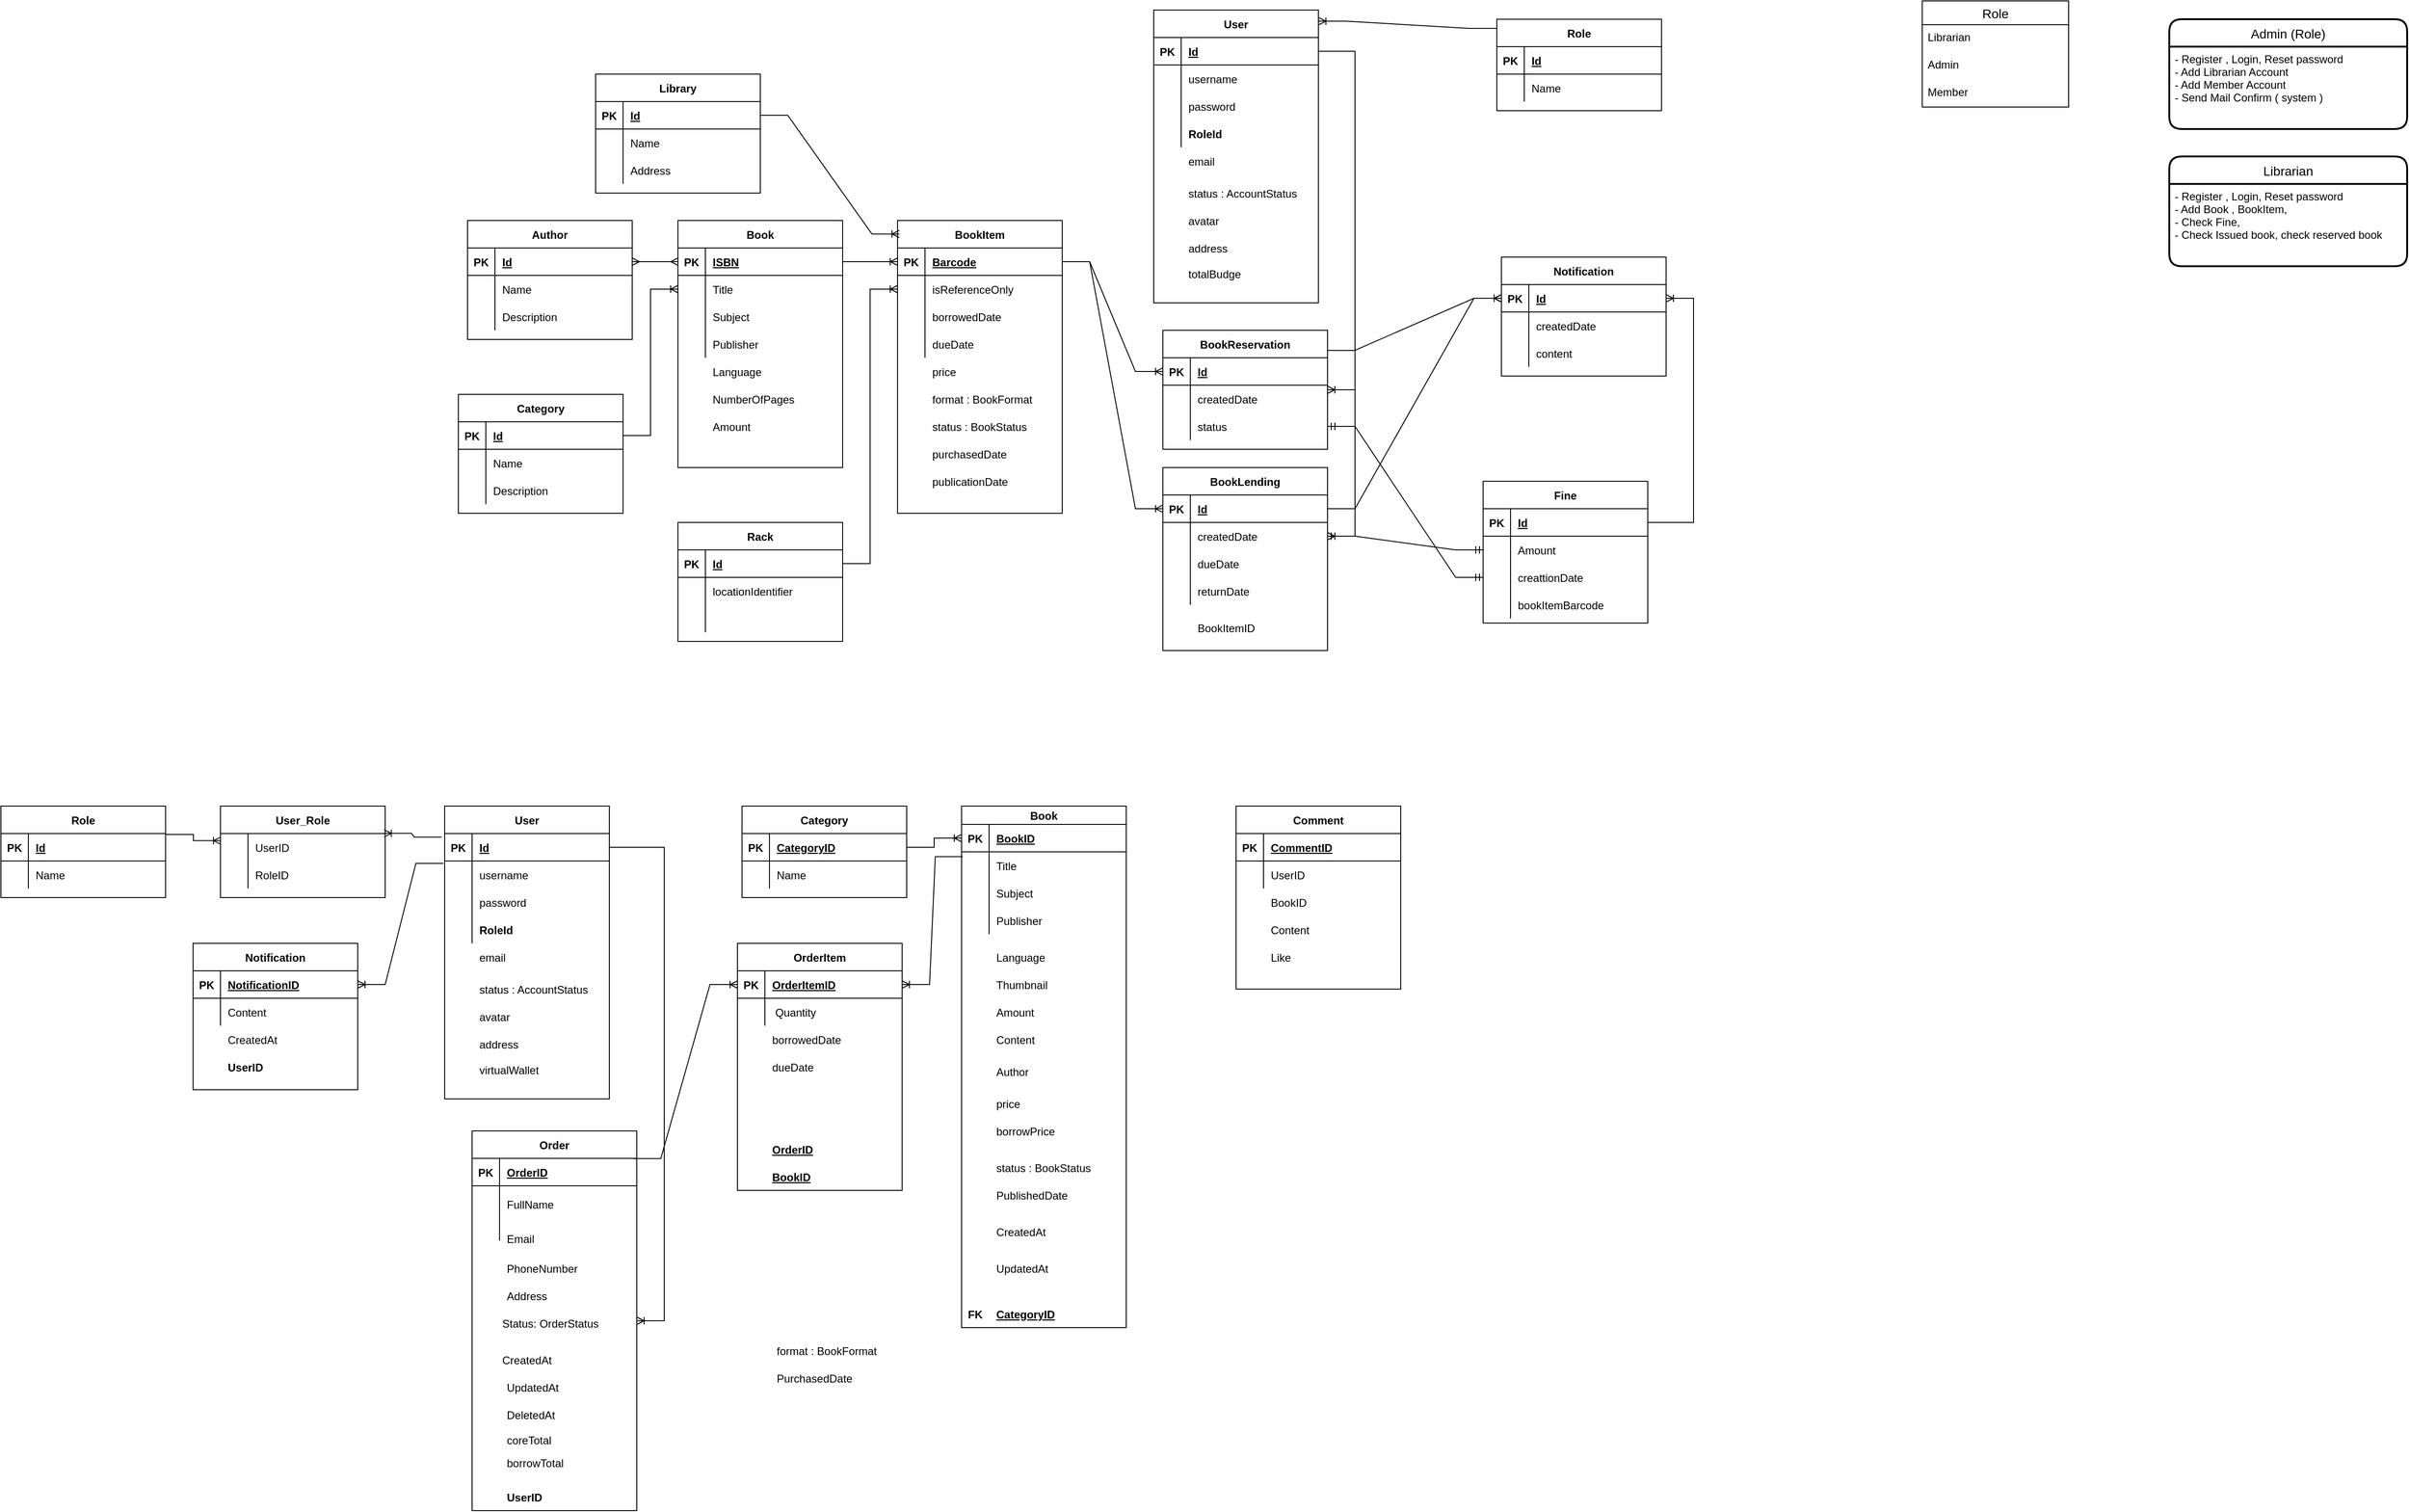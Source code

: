 <mxfile version="13.9.9" type="device"><diagram id="AapPE_YwrmusTUqQUcmM" name="Page-1"><mxGraphModel dx="2114" dy="592" grid="1" gridSize="10" guides="1" tooltips="1" connect="1" arrows="1" fold="1" page="1" pageScale="1" pageWidth="850" pageHeight="1100" math="0" shadow="0"><root><mxCell id="0"/><mxCell id="1" parent="0"/><mxCell id="jFfNlvxPLkNzqM6iFymc-1" value="Author" style="shape=table;startSize=30;container=1;collapsible=1;childLayout=tableLayout;fixedRows=1;rowLines=0;fontStyle=1;align=center;resizeLast=1;" parent="1" vertex="1"><mxGeometry x="-30" y="280" width="180" height="130" as="geometry"/></mxCell><mxCell id="jFfNlvxPLkNzqM6iFymc-2" value="" style="shape=partialRectangle;collapsible=0;dropTarget=0;pointerEvents=0;fillColor=none;top=0;left=0;bottom=1;right=0;points=[[0,0.5],[1,0.5]];portConstraint=eastwest;" parent="jFfNlvxPLkNzqM6iFymc-1" vertex="1"><mxGeometry y="30" width="180" height="30" as="geometry"/></mxCell><mxCell id="jFfNlvxPLkNzqM6iFymc-3" value="PK" style="shape=partialRectangle;connectable=0;fillColor=none;top=0;left=0;bottom=0;right=0;fontStyle=1;overflow=hidden;" parent="jFfNlvxPLkNzqM6iFymc-2" vertex="1"><mxGeometry width="30" height="30" as="geometry"><mxRectangle width="30" height="30" as="alternateBounds"/></mxGeometry></mxCell><mxCell id="jFfNlvxPLkNzqM6iFymc-4" value="Id" style="shape=partialRectangle;connectable=0;fillColor=none;top=0;left=0;bottom=0;right=0;align=left;spacingLeft=6;fontStyle=5;overflow=hidden;" parent="jFfNlvxPLkNzqM6iFymc-2" vertex="1"><mxGeometry x="30" width="150" height="30" as="geometry"><mxRectangle width="150" height="30" as="alternateBounds"/></mxGeometry></mxCell><mxCell id="jFfNlvxPLkNzqM6iFymc-5" value="" style="shape=partialRectangle;collapsible=0;dropTarget=0;pointerEvents=0;fillColor=none;top=0;left=0;bottom=0;right=0;points=[[0,0.5],[1,0.5]];portConstraint=eastwest;" parent="jFfNlvxPLkNzqM6iFymc-1" vertex="1"><mxGeometry y="60" width="180" height="30" as="geometry"/></mxCell><mxCell id="jFfNlvxPLkNzqM6iFymc-6" value="" style="shape=partialRectangle;connectable=0;fillColor=none;top=0;left=0;bottom=0;right=0;editable=1;overflow=hidden;" parent="jFfNlvxPLkNzqM6iFymc-5" vertex="1"><mxGeometry width="30" height="30" as="geometry"><mxRectangle width="30" height="30" as="alternateBounds"/></mxGeometry></mxCell><mxCell id="jFfNlvxPLkNzqM6iFymc-7" value="Name" style="shape=partialRectangle;connectable=0;fillColor=none;top=0;left=0;bottom=0;right=0;align=left;spacingLeft=6;overflow=hidden;" parent="jFfNlvxPLkNzqM6iFymc-5" vertex="1"><mxGeometry x="30" width="150" height="30" as="geometry"><mxRectangle width="150" height="30" as="alternateBounds"/></mxGeometry></mxCell><mxCell id="jFfNlvxPLkNzqM6iFymc-8" value="" style="shape=partialRectangle;collapsible=0;dropTarget=0;pointerEvents=0;fillColor=none;top=0;left=0;bottom=0;right=0;points=[[0,0.5],[1,0.5]];portConstraint=eastwest;" parent="jFfNlvxPLkNzqM6iFymc-1" vertex="1"><mxGeometry y="90" width="180" height="30" as="geometry"/></mxCell><mxCell id="jFfNlvxPLkNzqM6iFymc-9" value="" style="shape=partialRectangle;connectable=0;fillColor=none;top=0;left=0;bottom=0;right=0;editable=1;overflow=hidden;" parent="jFfNlvxPLkNzqM6iFymc-8" vertex="1"><mxGeometry width="30" height="30" as="geometry"><mxRectangle width="30" height="30" as="alternateBounds"/></mxGeometry></mxCell><mxCell id="jFfNlvxPLkNzqM6iFymc-10" value="Description" style="shape=partialRectangle;connectable=0;fillColor=none;top=0;left=0;bottom=0;right=0;align=left;spacingLeft=6;overflow=hidden;" parent="jFfNlvxPLkNzqM6iFymc-8" vertex="1"><mxGeometry x="30" width="150" height="30" as="geometry"><mxRectangle width="150" height="30" as="alternateBounds"/></mxGeometry></mxCell><mxCell id="jFfNlvxPLkNzqM6iFymc-14" value="Book" style="shape=table;startSize=30;container=1;collapsible=1;childLayout=tableLayout;fixedRows=1;rowLines=0;fontStyle=1;align=center;resizeLast=1;" parent="1" vertex="1"><mxGeometry x="200" y="280" width="180" height="270" as="geometry"/></mxCell><mxCell id="jFfNlvxPLkNzqM6iFymc-15" value="" style="shape=partialRectangle;collapsible=0;dropTarget=0;pointerEvents=0;fillColor=none;top=0;left=0;bottom=1;right=0;points=[[0,0.5],[1,0.5]];portConstraint=eastwest;" parent="jFfNlvxPLkNzqM6iFymc-14" vertex="1"><mxGeometry y="30" width="180" height="30" as="geometry"/></mxCell><mxCell id="jFfNlvxPLkNzqM6iFymc-16" value="PK" style="shape=partialRectangle;connectable=0;fillColor=none;top=0;left=0;bottom=0;right=0;fontStyle=1;overflow=hidden;" parent="jFfNlvxPLkNzqM6iFymc-15" vertex="1"><mxGeometry width="30" height="30" as="geometry"><mxRectangle width="30" height="30" as="alternateBounds"/></mxGeometry></mxCell><mxCell id="jFfNlvxPLkNzqM6iFymc-17" value="ISBN" style="shape=partialRectangle;connectable=0;fillColor=none;top=0;left=0;bottom=0;right=0;align=left;spacingLeft=6;fontStyle=5;overflow=hidden;" parent="jFfNlvxPLkNzqM6iFymc-15" vertex="1"><mxGeometry x="30" width="150" height="30" as="geometry"><mxRectangle width="150" height="30" as="alternateBounds"/></mxGeometry></mxCell><mxCell id="jFfNlvxPLkNzqM6iFymc-18" value="" style="shape=partialRectangle;collapsible=0;dropTarget=0;pointerEvents=0;fillColor=none;top=0;left=0;bottom=0;right=0;points=[[0,0.5],[1,0.5]];portConstraint=eastwest;" parent="jFfNlvxPLkNzqM6iFymc-14" vertex="1"><mxGeometry y="60" width="180" height="30" as="geometry"/></mxCell><mxCell id="jFfNlvxPLkNzqM6iFymc-19" value="" style="shape=partialRectangle;connectable=0;fillColor=none;top=0;left=0;bottom=0;right=0;editable=1;overflow=hidden;" parent="jFfNlvxPLkNzqM6iFymc-18" vertex="1"><mxGeometry width="30" height="30" as="geometry"><mxRectangle width="30" height="30" as="alternateBounds"/></mxGeometry></mxCell><mxCell id="jFfNlvxPLkNzqM6iFymc-20" value="Title" style="shape=partialRectangle;connectable=0;fillColor=none;top=0;left=0;bottom=0;right=0;align=left;spacingLeft=6;overflow=hidden;" parent="jFfNlvxPLkNzqM6iFymc-18" vertex="1"><mxGeometry x="30" width="150" height="30" as="geometry"><mxRectangle width="150" height="30" as="alternateBounds"/></mxGeometry></mxCell><mxCell id="jFfNlvxPLkNzqM6iFymc-21" value="" style="shape=partialRectangle;collapsible=0;dropTarget=0;pointerEvents=0;fillColor=none;top=0;left=0;bottom=0;right=0;points=[[0,0.5],[1,0.5]];portConstraint=eastwest;" parent="jFfNlvxPLkNzqM6iFymc-14" vertex="1"><mxGeometry y="90" width="180" height="30" as="geometry"/></mxCell><mxCell id="jFfNlvxPLkNzqM6iFymc-22" value="" style="shape=partialRectangle;connectable=0;fillColor=none;top=0;left=0;bottom=0;right=0;editable=1;overflow=hidden;" parent="jFfNlvxPLkNzqM6iFymc-21" vertex="1"><mxGeometry width="30" height="30" as="geometry"><mxRectangle width="30" height="30" as="alternateBounds"/></mxGeometry></mxCell><mxCell id="jFfNlvxPLkNzqM6iFymc-23" value="Subject" style="shape=partialRectangle;connectable=0;fillColor=none;top=0;left=0;bottom=0;right=0;align=left;spacingLeft=6;overflow=hidden;" parent="jFfNlvxPLkNzqM6iFymc-21" vertex="1"><mxGeometry x="30" width="150" height="30" as="geometry"><mxRectangle width="150" height="30" as="alternateBounds"/></mxGeometry></mxCell><mxCell id="jFfNlvxPLkNzqM6iFymc-24" value="" style="shape=partialRectangle;collapsible=0;dropTarget=0;pointerEvents=0;fillColor=none;top=0;left=0;bottom=0;right=0;points=[[0,0.5],[1,0.5]];portConstraint=eastwest;" parent="jFfNlvxPLkNzqM6iFymc-14" vertex="1"><mxGeometry y="120" width="180" height="30" as="geometry"/></mxCell><mxCell id="jFfNlvxPLkNzqM6iFymc-25" value="" style="shape=partialRectangle;connectable=0;fillColor=none;top=0;left=0;bottom=0;right=0;editable=1;overflow=hidden;" parent="jFfNlvxPLkNzqM6iFymc-24" vertex="1"><mxGeometry width="30" height="30" as="geometry"><mxRectangle width="30" height="30" as="alternateBounds"/></mxGeometry></mxCell><mxCell id="jFfNlvxPLkNzqM6iFymc-26" value="Publisher" style="shape=partialRectangle;connectable=0;fillColor=none;top=0;left=0;bottom=0;right=0;align=left;spacingLeft=6;overflow=hidden;" parent="jFfNlvxPLkNzqM6iFymc-24" vertex="1"><mxGeometry x="30" width="150" height="30" as="geometry"><mxRectangle width="150" height="30" as="alternateBounds"/></mxGeometry></mxCell><mxCell id="jFfNlvxPLkNzqM6iFymc-27" value="Language" style="shape=partialRectangle;connectable=0;fillColor=none;top=0;left=0;bottom=0;right=0;align=left;spacingLeft=6;overflow=hidden;" parent="1" vertex="1"><mxGeometry x="230" y="430" width="150" height="30" as="geometry"><mxRectangle width="150" height="30" as="alternateBounds"/></mxGeometry></mxCell><mxCell id="jFfNlvxPLkNzqM6iFymc-28" value="NumberOfPages" style="shape=partialRectangle;connectable=0;fillColor=none;top=0;left=0;bottom=0;right=0;align=left;spacingLeft=6;overflow=hidden;" parent="1" vertex="1"><mxGeometry x="230" y="460" width="150" height="30" as="geometry"><mxRectangle width="150" height="30" as="alternateBounds"/></mxGeometry></mxCell><mxCell id="jFfNlvxPLkNzqM6iFymc-31" value="Library" style="shape=table;startSize=30;container=1;collapsible=1;childLayout=tableLayout;fixedRows=1;rowLines=0;fontStyle=1;align=center;resizeLast=1;" parent="1" vertex="1"><mxGeometry x="110" y="120" width="180" height="130" as="geometry"/></mxCell><mxCell id="jFfNlvxPLkNzqM6iFymc-32" value="" style="shape=partialRectangle;collapsible=0;dropTarget=0;pointerEvents=0;fillColor=none;top=0;left=0;bottom=1;right=0;points=[[0,0.5],[1,0.5]];portConstraint=eastwest;" parent="jFfNlvxPLkNzqM6iFymc-31" vertex="1"><mxGeometry y="30" width="180" height="30" as="geometry"/></mxCell><mxCell id="jFfNlvxPLkNzqM6iFymc-33" value="PK" style="shape=partialRectangle;connectable=0;fillColor=none;top=0;left=0;bottom=0;right=0;fontStyle=1;overflow=hidden;" parent="jFfNlvxPLkNzqM6iFymc-32" vertex="1"><mxGeometry width="30" height="30" as="geometry"><mxRectangle width="30" height="30" as="alternateBounds"/></mxGeometry></mxCell><mxCell id="jFfNlvxPLkNzqM6iFymc-34" value="Id" style="shape=partialRectangle;connectable=0;fillColor=none;top=0;left=0;bottom=0;right=0;align=left;spacingLeft=6;fontStyle=5;overflow=hidden;" parent="jFfNlvxPLkNzqM6iFymc-32" vertex="1"><mxGeometry x="30" width="150" height="30" as="geometry"><mxRectangle width="150" height="30" as="alternateBounds"/></mxGeometry></mxCell><mxCell id="jFfNlvxPLkNzqM6iFymc-35" value="" style="shape=partialRectangle;collapsible=0;dropTarget=0;pointerEvents=0;fillColor=none;top=0;left=0;bottom=0;right=0;points=[[0,0.5],[1,0.5]];portConstraint=eastwest;" parent="jFfNlvxPLkNzqM6iFymc-31" vertex="1"><mxGeometry y="60" width="180" height="30" as="geometry"/></mxCell><mxCell id="jFfNlvxPLkNzqM6iFymc-36" value="" style="shape=partialRectangle;connectable=0;fillColor=none;top=0;left=0;bottom=0;right=0;editable=1;overflow=hidden;" parent="jFfNlvxPLkNzqM6iFymc-35" vertex="1"><mxGeometry width="30" height="30" as="geometry"><mxRectangle width="30" height="30" as="alternateBounds"/></mxGeometry></mxCell><mxCell id="jFfNlvxPLkNzqM6iFymc-37" value="Name" style="shape=partialRectangle;connectable=0;fillColor=none;top=0;left=0;bottom=0;right=0;align=left;spacingLeft=6;overflow=hidden;" parent="jFfNlvxPLkNzqM6iFymc-35" vertex="1"><mxGeometry x="30" width="150" height="30" as="geometry"><mxRectangle width="150" height="30" as="alternateBounds"/></mxGeometry></mxCell><mxCell id="jFfNlvxPLkNzqM6iFymc-38" value="" style="shape=partialRectangle;collapsible=0;dropTarget=0;pointerEvents=0;fillColor=none;top=0;left=0;bottom=0;right=0;points=[[0,0.5],[1,0.5]];portConstraint=eastwest;" parent="jFfNlvxPLkNzqM6iFymc-31" vertex="1"><mxGeometry y="90" width="180" height="30" as="geometry"/></mxCell><mxCell id="jFfNlvxPLkNzqM6iFymc-39" value="" style="shape=partialRectangle;connectable=0;fillColor=none;top=0;left=0;bottom=0;right=0;editable=1;overflow=hidden;" parent="jFfNlvxPLkNzqM6iFymc-38" vertex="1"><mxGeometry width="30" height="30" as="geometry"><mxRectangle width="30" height="30" as="alternateBounds"/></mxGeometry></mxCell><mxCell id="jFfNlvxPLkNzqM6iFymc-40" value="Address" style="shape=partialRectangle;connectable=0;fillColor=none;top=0;left=0;bottom=0;right=0;align=left;spacingLeft=6;overflow=hidden;" parent="jFfNlvxPLkNzqM6iFymc-38" vertex="1"><mxGeometry x="30" width="150" height="30" as="geometry"><mxRectangle width="150" height="30" as="alternateBounds"/></mxGeometry></mxCell><mxCell id="jFfNlvxPLkNzqM6iFymc-44" value="BookItem" style="shape=table;startSize=30;container=1;collapsible=1;childLayout=tableLayout;fixedRows=1;rowLines=0;fontStyle=1;align=center;resizeLast=1;" parent="1" vertex="1"><mxGeometry x="440" y="280" width="180" height="320" as="geometry"/></mxCell><mxCell id="jFfNlvxPLkNzqM6iFymc-45" value="" style="shape=partialRectangle;collapsible=0;dropTarget=0;pointerEvents=0;fillColor=none;top=0;left=0;bottom=1;right=0;points=[[0,0.5],[1,0.5]];portConstraint=eastwest;" parent="jFfNlvxPLkNzqM6iFymc-44" vertex="1"><mxGeometry y="30" width="180" height="30" as="geometry"/></mxCell><mxCell id="jFfNlvxPLkNzqM6iFymc-46" value="PK" style="shape=partialRectangle;connectable=0;fillColor=none;top=0;left=0;bottom=0;right=0;fontStyle=1;overflow=hidden;" parent="jFfNlvxPLkNzqM6iFymc-45" vertex="1"><mxGeometry width="30" height="30" as="geometry"><mxRectangle width="30" height="30" as="alternateBounds"/></mxGeometry></mxCell><mxCell id="jFfNlvxPLkNzqM6iFymc-47" value="Barcode" style="shape=partialRectangle;connectable=0;fillColor=none;top=0;left=0;bottom=0;right=0;align=left;spacingLeft=6;fontStyle=5;overflow=hidden;" parent="jFfNlvxPLkNzqM6iFymc-45" vertex="1"><mxGeometry x="30" width="150" height="30" as="geometry"><mxRectangle width="150" height="30" as="alternateBounds"/></mxGeometry></mxCell><mxCell id="jFfNlvxPLkNzqM6iFymc-48" value="" style="shape=partialRectangle;collapsible=0;dropTarget=0;pointerEvents=0;fillColor=none;top=0;left=0;bottom=0;right=0;points=[[0,0.5],[1,0.5]];portConstraint=eastwest;" parent="jFfNlvxPLkNzqM6iFymc-44" vertex="1"><mxGeometry y="60" width="180" height="30" as="geometry"/></mxCell><mxCell id="jFfNlvxPLkNzqM6iFymc-49" value="" style="shape=partialRectangle;connectable=0;fillColor=none;top=0;left=0;bottom=0;right=0;editable=1;overflow=hidden;" parent="jFfNlvxPLkNzqM6iFymc-48" vertex="1"><mxGeometry width="30" height="30" as="geometry"><mxRectangle width="30" height="30" as="alternateBounds"/></mxGeometry></mxCell><mxCell id="jFfNlvxPLkNzqM6iFymc-50" value="isReferenceOnly" style="shape=partialRectangle;connectable=0;fillColor=none;top=0;left=0;bottom=0;right=0;align=left;spacingLeft=6;overflow=hidden;" parent="jFfNlvxPLkNzqM6iFymc-48" vertex="1"><mxGeometry x="30" width="150" height="30" as="geometry"><mxRectangle width="150" height="30" as="alternateBounds"/></mxGeometry></mxCell><mxCell id="jFfNlvxPLkNzqM6iFymc-51" value="" style="shape=partialRectangle;collapsible=0;dropTarget=0;pointerEvents=0;fillColor=none;top=0;left=0;bottom=0;right=0;points=[[0,0.5],[1,0.5]];portConstraint=eastwest;" parent="jFfNlvxPLkNzqM6iFymc-44" vertex="1"><mxGeometry y="90" width="180" height="30" as="geometry"/></mxCell><mxCell id="jFfNlvxPLkNzqM6iFymc-52" value="" style="shape=partialRectangle;connectable=0;fillColor=none;top=0;left=0;bottom=0;right=0;editable=1;overflow=hidden;" parent="jFfNlvxPLkNzqM6iFymc-51" vertex="1"><mxGeometry width="30" height="30" as="geometry"><mxRectangle width="30" height="30" as="alternateBounds"/></mxGeometry></mxCell><mxCell id="jFfNlvxPLkNzqM6iFymc-53" value="borrowedDate" style="shape=partialRectangle;connectable=0;fillColor=none;top=0;left=0;bottom=0;right=0;align=left;spacingLeft=6;overflow=hidden;" parent="jFfNlvxPLkNzqM6iFymc-51" vertex="1"><mxGeometry x="30" width="150" height="30" as="geometry"><mxRectangle width="150" height="30" as="alternateBounds"/></mxGeometry></mxCell><mxCell id="jFfNlvxPLkNzqM6iFymc-54" value="" style="shape=partialRectangle;collapsible=0;dropTarget=0;pointerEvents=0;fillColor=none;top=0;left=0;bottom=0;right=0;points=[[0,0.5],[1,0.5]];portConstraint=eastwest;" parent="jFfNlvxPLkNzqM6iFymc-44" vertex="1"><mxGeometry y="120" width="180" height="30" as="geometry"/></mxCell><mxCell id="jFfNlvxPLkNzqM6iFymc-55" value="" style="shape=partialRectangle;connectable=0;fillColor=none;top=0;left=0;bottom=0;right=0;editable=1;overflow=hidden;" parent="jFfNlvxPLkNzqM6iFymc-54" vertex="1"><mxGeometry width="30" height="30" as="geometry"><mxRectangle width="30" height="30" as="alternateBounds"/></mxGeometry></mxCell><mxCell id="jFfNlvxPLkNzqM6iFymc-56" value="dueDate" style="shape=partialRectangle;connectable=0;fillColor=none;top=0;left=0;bottom=0;right=0;align=left;spacingLeft=6;overflow=hidden;" parent="jFfNlvxPLkNzqM6iFymc-54" vertex="1"><mxGeometry x="30" width="150" height="30" as="geometry"><mxRectangle width="150" height="30" as="alternateBounds"/></mxGeometry></mxCell><mxCell id="jFfNlvxPLkNzqM6iFymc-57" value="" style="shape=partialRectangle;collapsible=0;dropTarget=0;pointerEvents=0;fillColor=none;top=0;left=0;bottom=0;right=0;points=[[0,0.5],[1,0.5]];portConstraint=eastwest;" parent="1" vertex="1"><mxGeometry x="440" y="430" width="180" height="30" as="geometry"/></mxCell><mxCell id="jFfNlvxPLkNzqM6iFymc-58" value="" style="shape=partialRectangle;connectable=0;fillColor=none;top=0;left=0;bottom=0;right=0;editable=1;overflow=hidden;" parent="jFfNlvxPLkNzqM6iFymc-57" vertex="1"><mxGeometry width="30" height="30" as="geometry"><mxRectangle width="30" height="30" as="alternateBounds"/></mxGeometry></mxCell><mxCell id="jFfNlvxPLkNzqM6iFymc-59" value="price" style="shape=partialRectangle;connectable=0;fillColor=none;top=0;left=0;bottom=0;right=0;align=left;spacingLeft=6;overflow=hidden;" parent="jFfNlvxPLkNzqM6iFymc-57" vertex="1"><mxGeometry x="30" width="150" height="30" as="geometry"><mxRectangle width="150" height="30" as="alternateBounds"/></mxGeometry></mxCell><mxCell id="jFfNlvxPLkNzqM6iFymc-60" value="" style="shape=partialRectangle;collapsible=0;dropTarget=0;pointerEvents=0;fillColor=none;top=0;left=0;bottom=0;right=0;points=[[0,0.5],[1,0.5]];portConstraint=eastwest;" parent="1" vertex="1"><mxGeometry x="440" y="460" width="180" height="30" as="geometry"/></mxCell><mxCell id="jFfNlvxPLkNzqM6iFymc-61" value="" style="shape=partialRectangle;connectable=0;fillColor=none;top=0;left=0;bottom=0;right=0;editable=1;overflow=hidden;" parent="jFfNlvxPLkNzqM6iFymc-60" vertex="1"><mxGeometry width="30" height="30" as="geometry"><mxRectangle width="30" height="30" as="alternateBounds"/></mxGeometry></mxCell><mxCell id="jFfNlvxPLkNzqM6iFymc-62" value="format : BookFormat" style="shape=partialRectangle;connectable=0;fillColor=none;top=0;left=0;bottom=0;right=0;align=left;spacingLeft=6;overflow=hidden;" parent="jFfNlvxPLkNzqM6iFymc-60" vertex="1"><mxGeometry x="30" width="150" height="30" as="geometry"><mxRectangle width="150" height="30" as="alternateBounds"/></mxGeometry></mxCell><mxCell id="jFfNlvxPLkNzqM6iFymc-63" value="" style="shape=partialRectangle;collapsible=0;dropTarget=0;pointerEvents=0;fillColor=none;top=0;left=0;bottom=0;right=0;points=[[0,0.5],[1,0.5]];portConstraint=eastwest;" parent="1" vertex="1"><mxGeometry x="440" y="490" width="180" height="30" as="geometry"/></mxCell><mxCell id="jFfNlvxPLkNzqM6iFymc-64" value="" style="shape=partialRectangle;connectable=0;fillColor=none;top=0;left=0;bottom=0;right=0;editable=1;overflow=hidden;" parent="jFfNlvxPLkNzqM6iFymc-63" vertex="1"><mxGeometry width="30" height="30" as="geometry"><mxRectangle width="30" height="30" as="alternateBounds"/></mxGeometry></mxCell><mxCell id="jFfNlvxPLkNzqM6iFymc-65" value="status : BookStatus" style="shape=partialRectangle;connectable=0;fillColor=none;top=0;left=0;bottom=0;right=0;align=left;spacingLeft=6;overflow=hidden;" parent="jFfNlvxPLkNzqM6iFymc-63" vertex="1"><mxGeometry x="30" width="150" height="30" as="geometry"><mxRectangle width="150" height="30" as="alternateBounds"/></mxGeometry></mxCell><mxCell id="jFfNlvxPLkNzqM6iFymc-66" value="" style="shape=partialRectangle;collapsible=0;dropTarget=0;pointerEvents=0;fillColor=none;top=0;left=0;bottom=0;right=0;points=[[0,0.5],[1,0.5]];portConstraint=eastwest;" parent="1" vertex="1"><mxGeometry x="440" y="520" width="180" height="30" as="geometry"/></mxCell><mxCell id="jFfNlvxPLkNzqM6iFymc-67" value="" style="shape=partialRectangle;connectable=0;fillColor=none;top=0;left=0;bottom=0;right=0;editable=1;overflow=hidden;" parent="jFfNlvxPLkNzqM6iFymc-66" vertex="1"><mxGeometry width="30" height="30" as="geometry"><mxRectangle width="30" height="30" as="alternateBounds"/></mxGeometry></mxCell><mxCell id="jFfNlvxPLkNzqM6iFymc-68" value="purchasedDate" style="shape=partialRectangle;connectable=0;fillColor=none;top=0;left=0;bottom=0;right=0;align=left;spacingLeft=6;overflow=hidden;" parent="jFfNlvxPLkNzqM6iFymc-66" vertex="1"><mxGeometry x="30" width="150" height="30" as="geometry"><mxRectangle width="150" height="30" as="alternateBounds"/></mxGeometry></mxCell><mxCell id="jFfNlvxPLkNzqM6iFymc-69" value="" style="shape=partialRectangle;collapsible=0;dropTarget=0;pointerEvents=0;fillColor=none;top=0;left=0;bottom=0;right=0;points=[[0,0.5],[1,0.5]];portConstraint=eastwest;" parent="1" vertex="1"><mxGeometry x="440" y="550" width="180" height="30" as="geometry"/></mxCell><mxCell id="jFfNlvxPLkNzqM6iFymc-70" value="" style="shape=partialRectangle;connectable=0;fillColor=none;top=0;left=0;bottom=0;right=0;editable=1;overflow=hidden;" parent="jFfNlvxPLkNzqM6iFymc-69" vertex="1"><mxGeometry width="30" height="30" as="geometry"><mxRectangle width="30" height="30" as="alternateBounds"/></mxGeometry></mxCell><mxCell id="jFfNlvxPLkNzqM6iFymc-71" value="publicationDate" style="shape=partialRectangle;connectable=0;fillColor=none;top=0;left=0;bottom=0;right=0;align=left;spacingLeft=6;overflow=hidden;" parent="jFfNlvxPLkNzqM6iFymc-69" vertex="1"><mxGeometry x="30" width="150" height="30" as="geometry"><mxRectangle width="150" height="30" as="alternateBounds"/></mxGeometry></mxCell><mxCell id="jFfNlvxPLkNzqM6iFymc-75" value="Rack" style="shape=table;startSize=30;container=1;collapsible=1;childLayout=tableLayout;fixedRows=1;rowLines=0;fontStyle=1;align=center;resizeLast=1;" parent="1" vertex="1"><mxGeometry x="200" y="610" width="180" height="130" as="geometry"/></mxCell><mxCell id="jFfNlvxPLkNzqM6iFymc-76" value="" style="shape=partialRectangle;collapsible=0;dropTarget=0;pointerEvents=0;fillColor=none;top=0;left=0;bottom=1;right=0;points=[[0,0.5],[1,0.5]];portConstraint=eastwest;" parent="jFfNlvxPLkNzqM6iFymc-75" vertex="1"><mxGeometry y="30" width="180" height="30" as="geometry"/></mxCell><mxCell id="jFfNlvxPLkNzqM6iFymc-77" value="PK" style="shape=partialRectangle;connectable=0;fillColor=none;top=0;left=0;bottom=0;right=0;fontStyle=1;overflow=hidden;" parent="jFfNlvxPLkNzqM6iFymc-76" vertex="1"><mxGeometry width="30" height="30" as="geometry"><mxRectangle width="30" height="30" as="alternateBounds"/></mxGeometry></mxCell><mxCell id="jFfNlvxPLkNzqM6iFymc-78" value="Id" style="shape=partialRectangle;connectable=0;fillColor=none;top=0;left=0;bottom=0;right=0;align=left;spacingLeft=6;fontStyle=5;overflow=hidden;" parent="jFfNlvxPLkNzqM6iFymc-76" vertex="1"><mxGeometry x="30" width="150" height="30" as="geometry"><mxRectangle width="150" height="30" as="alternateBounds"/></mxGeometry></mxCell><mxCell id="jFfNlvxPLkNzqM6iFymc-79" value="" style="shape=partialRectangle;collapsible=0;dropTarget=0;pointerEvents=0;fillColor=none;top=0;left=0;bottom=0;right=0;points=[[0,0.5],[1,0.5]];portConstraint=eastwest;" parent="jFfNlvxPLkNzqM6iFymc-75" vertex="1"><mxGeometry y="60" width="180" height="30" as="geometry"/></mxCell><mxCell id="jFfNlvxPLkNzqM6iFymc-80" value="" style="shape=partialRectangle;connectable=0;fillColor=none;top=0;left=0;bottom=0;right=0;editable=1;overflow=hidden;" parent="jFfNlvxPLkNzqM6iFymc-79" vertex="1"><mxGeometry width="30" height="30" as="geometry"><mxRectangle width="30" height="30" as="alternateBounds"/></mxGeometry></mxCell><mxCell id="jFfNlvxPLkNzqM6iFymc-81" value="locationIdentifier" style="shape=partialRectangle;connectable=0;fillColor=none;top=0;left=0;bottom=0;right=0;align=left;spacingLeft=6;overflow=hidden;" parent="jFfNlvxPLkNzqM6iFymc-79" vertex="1"><mxGeometry x="30" width="150" height="30" as="geometry"><mxRectangle width="150" height="30" as="alternateBounds"/></mxGeometry></mxCell><mxCell id="jFfNlvxPLkNzqM6iFymc-82" value="" style="shape=partialRectangle;collapsible=0;dropTarget=0;pointerEvents=0;fillColor=none;top=0;left=0;bottom=0;right=0;points=[[0,0.5],[1,0.5]];portConstraint=eastwest;" parent="jFfNlvxPLkNzqM6iFymc-75" vertex="1"><mxGeometry y="90" width="180" height="30" as="geometry"/></mxCell><mxCell id="jFfNlvxPLkNzqM6iFymc-83" value="" style="shape=partialRectangle;connectable=0;fillColor=none;top=0;left=0;bottom=0;right=0;editable=1;overflow=hidden;" parent="jFfNlvxPLkNzqM6iFymc-82" vertex="1"><mxGeometry width="30" height="30" as="geometry"><mxRectangle width="30" height="30" as="alternateBounds"/></mxGeometry></mxCell><mxCell id="jFfNlvxPLkNzqM6iFymc-84" value="" style="shape=partialRectangle;connectable=0;fillColor=none;top=0;left=0;bottom=0;right=0;align=left;spacingLeft=6;overflow=hidden;" parent="jFfNlvxPLkNzqM6iFymc-82" vertex="1"><mxGeometry x="30" width="150" height="30" as="geometry"><mxRectangle width="150" height="30" as="alternateBounds"/></mxGeometry></mxCell><mxCell id="jFfNlvxPLkNzqM6iFymc-88" value="" style="edgeStyle=entityRelationEdgeStyle;fontSize=12;html=1;endArrow=ERoneToMany;rounded=0;exitX=1;exitY=0.5;exitDx=0;exitDy=0;" parent="1" source="jFfNlvxPLkNzqM6iFymc-15" target="jFfNlvxPLkNzqM6iFymc-45" edge="1"><mxGeometry width="100" height="100" relative="1" as="geometry"><mxPoint x="430" y="560" as="sourcePoint"/><mxPoint x="530" y="460" as="targetPoint"/></mxGeometry></mxCell><mxCell id="jFfNlvxPLkNzqM6iFymc-89" value="" style="edgeStyle=entityRelationEdgeStyle;fontSize=12;html=1;endArrow=ERoneToMany;rounded=0;exitX=1;exitY=0.5;exitDx=0;exitDy=0;entryX=0;entryY=0.5;entryDx=0;entryDy=0;" parent="1" source="jFfNlvxPLkNzqM6iFymc-76" target="jFfNlvxPLkNzqM6iFymc-48" edge="1"><mxGeometry width="100" height="100" relative="1" as="geometry"><mxPoint x="430" y="560" as="sourcePoint"/><mxPoint x="530" y="460" as="targetPoint"/></mxGeometry></mxCell><mxCell id="jFfNlvxPLkNzqM6iFymc-92" value="" style="edgeStyle=entityRelationEdgeStyle;fontSize=12;html=1;endArrow=ERmany;startArrow=ERmany;rounded=0;exitX=1;exitY=0.5;exitDx=0;exitDy=0;" parent="1" source="jFfNlvxPLkNzqM6iFymc-2" edge="1"><mxGeometry width="100" height="100" relative="1" as="geometry"><mxPoint x="280" y="360" as="sourcePoint"/><mxPoint x="200" y="325" as="targetPoint"/></mxGeometry></mxCell><mxCell id="jFfNlvxPLkNzqM6iFymc-93" value="" style="edgeStyle=entityRelationEdgeStyle;fontSize=12;html=1;endArrow=ERoneToMany;rounded=0;exitX=1;exitY=0.5;exitDx=0;exitDy=0;entryX=0.011;entryY=0.046;entryDx=0;entryDy=0;entryPerimeter=0;" parent="1" source="jFfNlvxPLkNzqM6iFymc-32" target="jFfNlvxPLkNzqM6iFymc-44" edge="1"><mxGeometry width="100" height="100" relative="1" as="geometry"><mxPoint x="300" y="360" as="sourcePoint"/><mxPoint x="400" y="260" as="targetPoint"/></mxGeometry></mxCell><mxCell id="jFfNlvxPLkNzqM6iFymc-94" value="User" style="shape=table;startSize=30;container=1;collapsible=1;childLayout=tableLayout;fixedRows=1;rowLines=0;fontStyle=1;align=center;resizeLast=1;" parent="1" vertex="1"><mxGeometry x="720" y="50" width="180" height="320" as="geometry"/></mxCell><mxCell id="jFfNlvxPLkNzqM6iFymc-95" value="" style="shape=partialRectangle;collapsible=0;dropTarget=0;pointerEvents=0;fillColor=none;top=0;left=0;bottom=1;right=0;points=[[0,0.5],[1,0.5]];portConstraint=eastwest;" parent="jFfNlvxPLkNzqM6iFymc-94" vertex="1"><mxGeometry y="30" width="180" height="30" as="geometry"/></mxCell><mxCell id="jFfNlvxPLkNzqM6iFymc-96" value="PK" style="shape=partialRectangle;connectable=0;fillColor=none;top=0;left=0;bottom=0;right=0;fontStyle=1;overflow=hidden;" parent="jFfNlvxPLkNzqM6iFymc-95" vertex="1"><mxGeometry width="30" height="30" as="geometry"><mxRectangle width="30" height="30" as="alternateBounds"/></mxGeometry></mxCell><mxCell id="jFfNlvxPLkNzqM6iFymc-97" value="Id" style="shape=partialRectangle;connectable=0;fillColor=none;top=0;left=0;bottom=0;right=0;align=left;spacingLeft=6;fontStyle=5;overflow=hidden;" parent="jFfNlvxPLkNzqM6iFymc-95" vertex="1"><mxGeometry x="30" width="150" height="30" as="geometry"><mxRectangle width="150" height="30" as="alternateBounds"/></mxGeometry></mxCell><mxCell id="jFfNlvxPLkNzqM6iFymc-98" value="" style="shape=partialRectangle;collapsible=0;dropTarget=0;pointerEvents=0;fillColor=none;top=0;left=0;bottom=0;right=0;points=[[0,0.5],[1,0.5]];portConstraint=eastwest;" parent="jFfNlvxPLkNzqM6iFymc-94" vertex="1"><mxGeometry y="60" width="180" height="30" as="geometry"/></mxCell><mxCell id="jFfNlvxPLkNzqM6iFymc-99" value="" style="shape=partialRectangle;connectable=0;fillColor=none;top=0;left=0;bottom=0;right=0;editable=1;overflow=hidden;" parent="jFfNlvxPLkNzqM6iFymc-98" vertex="1"><mxGeometry width="30" height="30" as="geometry"><mxRectangle width="30" height="30" as="alternateBounds"/></mxGeometry></mxCell><mxCell id="jFfNlvxPLkNzqM6iFymc-100" value="username" style="shape=partialRectangle;connectable=0;fillColor=none;top=0;left=0;bottom=0;right=0;align=left;spacingLeft=6;overflow=hidden;" parent="jFfNlvxPLkNzqM6iFymc-98" vertex="1"><mxGeometry x="30" width="150" height="30" as="geometry"><mxRectangle width="150" height="30" as="alternateBounds"/></mxGeometry></mxCell><mxCell id="jFfNlvxPLkNzqM6iFymc-101" value="" style="shape=partialRectangle;collapsible=0;dropTarget=0;pointerEvents=0;fillColor=none;top=0;left=0;bottom=0;right=0;points=[[0,0.5],[1,0.5]];portConstraint=eastwest;" parent="jFfNlvxPLkNzqM6iFymc-94" vertex="1"><mxGeometry y="90" width="180" height="30" as="geometry"/></mxCell><mxCell id="jFfNlvxPLkNzqM6iFymc-102" value="" style="shape=partialRectangle;connectable=0;fillColor=none;top=0;left=0;bottom=0;right=0;editable=1;overflow=hidden;" parent="jFfNlvxPLkNzqM6iFymc-101" vertex="1"><mxGeometry width="30" height="30" as="geometry"><mxRectangle width="30" height="30" as="alternateBounds"/></mxGeometry></mxCell><mxCell id="jFfNlvxPLkNzqM6iFymc-103" value="password" style="shape=partialRectangle;connectable=0;fillColor=none;top=0;left=0;bottom=0;right=0;align=left;spacingLeft=6;overflow=hidden;" parent="jFfNlvxPLkNzqM6iFymc-101" vertex="1"><mxGeometry x="30" width="150" height="30" as="geometry"><mxRectangle width="150" height="30" as="alternateBounds"/></mxGeometry></mxCell><mxCell id="jFfNlvxPLkNzqM6iFymc-104" value="" style="shape=partialRectangle;collapsible=0;dropTarget=0;pointerEvents=0;fillColor=none;top=0;left=0;bottom=0;right=0;points=[[0,0.5],[1,0.5]];portConstraint=eastwest;" parent="jFfNlvxPLkNzqM6iFymc-94" vertex="1"><mxGeometry y="120" width="180" height="30" as="geometry"/></mxCell><mxCell id="jFfNlvxPLkNzqM6iFymc-105" value="" style="shape=partialRectangle;connectable=0;fillColor=none;top=0;left=0;bottom=0;right=0;editable=1;overflow=hidden;" parent="jFfNlvxPLkNzqM6iFymc-104" vertex="1"><mxGeometry width="30" height="30" as="geometry"><mxRectangle width="30" height="30" as="alternateBounds"/></mxGeometry></mxCell><mxCell id="jFfNlvxPLkNzqM6iFymc-106" value="RoleId" style="shape=partialRectangle;connectable=0;fillColor=none;top=0;left=0;bottom=0;right=0;align=left;spacingLeft=6;overflow=hidden;fontStyle=1" parent="jFfNlvxPLkNzqM6iFymc-104" vertex="1"><mxGeometry x="30" width="150" height="30" as="geometry"><mxRectangle width="150" height="30" as="alternateBounds"/></mxGeometry></mxCell><mxCell id="jFfNlvxPLkNzqM6iFymc-133" value="BookReservation" style="shape=table;startSize=30;container=1;collapsible=1;childLayout=tableLayout;fixedRows=1;rowLines=0;fontStyle=1;align=center;resizeLast=1;" parent="1" vertex="1"><mxGeometry x="730" y="400" width="180" height="130" as="geometry"/></mxCell><mxCell id="jFfNlvxPLkNzqM6iFymc-134" value="" style="shape=partialRectangle;collapsible=0;dropTarget=0;pointerEvents=0;fillColor=none;top=0;left=0;bottom=1;right=0;points=[[0,0.5],[1,0.5]];portConstraint=eastwest;" parent="jFfNlvxPLkNzqM6iFymc-133" vertex="1"><mxGeometry y="30" width="180" height="30" as="geometry"/></mxCell><mxCell id="jFfNlvxPLkNzqM6iFymc-135" value="PK" style="shape=partialRectangle;connectable=0;fillColor=none;top=0;left=0;bottom=0;right=0;fontStyle=1;overflow=hidden;" parent="jFfNlvxPLkNzqM6iFymc-134" vertex="1"><mxGeometry width="30" height="30" as="geometry"><mxRectangle width="30" height="30" as="alternateBounds"/></mxGeometry></mxCell><mxCell id="jFfNlvxPLkNzqM6iFymc-136" value="Id" style="shape=partialRectangle;connectable=0;fillColor=none;top=0;left=0;bottom=0;right=0;align=left;spacingLeft=6;fontStyle=5;overflow=hidden;" parent="jFfNlvxPLkNzqM6iFymc-134" vertex="1"><mxGeometry x="30" width="150" height="30" as="geometry"><mxRectangle width="150" height="30" as="alternateBounds"/></mxGeometry></mxCell><mxCell id="jFfNlvxPLkNzqM6iFymc-137" value="" style="shape=partialRectangle;collapsible=0;dropTarget=0;pointerEvents=0;fillColor=none;top=0;left=0;bottom=0;right=0;points=[[0,0.5],[1,0.5]];portConstraint=eastwest;" parent="jFfNlvxPLkNzqM6iFymc-133" vertex="1"><mxGeometry y="60" width="180" height="30" as="geometry"/></mxCell><mxCell id="jFfNlvxPLkNzqM6iFymc-138" value="" style="shape=partialRectangle;connectable=0;fillColor=none;top=0;left=0;bottom=0;right=0;editable=1;overflow=hidden;" parent="jFfNlvxPLkNzqM6iFymc-137" vertex="1"><mxGeometry width="30" height="30" as="geometry"><mxRectangle width="30" height="30" as="alternateBounds"/></mxGeometry></mxCell><mxCell id="jFfNlvxPLkNzqM6iFymc-139" value="createdDate" style="shape=partialRectangle;connectable=0;fillColor=none;top=0;left=0;bottom=0;right=0;align=left;spacingLeft=6;overflow=hidden;" parent="jFfNlvxPLkNzqM6iFymc-137" vertex="1"><mxGeometry x="30" width="150" height="30" as="geometry"><mxRectangle width="150" height="30" as="alternateBounds"/></mxGeometry></mxCell><mxCell id="jFfNlvxPLkNzqM6iFymc-140" value="" style="shape=partialRectangle;collapsible=0;dropTarget=0;pointerEvents=0;fillColor=none;top=0;left=0;bottom=0;right=0;points=[[0,0.5],[1,0.5]];portConstraint=eastwest;" parent="jFfNlvxPLkNzqM6iFymc-133" vertex="1"><mxGeometry y="90" width="180" height="30" as="geometry"/></mxCell><mxCell id="jFfNlvxPLkNzqM6iFymc-141" value="" style="shape=partialRectangle;connectable=0;fillColor=none;top=0;left=0;bottom=0;right=0;editable=1;overflow=hidden;" parent="jFfNlvxPLkNzqM6iFymc-140" vertex="1"><mxGeometry width="30" height="30" as="geometry"><mxRectangle width="30" height="30" as="alternateBounds"/></mxGeometry></mxCell><mxCell id="jFfNlvxPLkNzqM6iFymc-142" value="status" style="shape=partialRectangle;connectable=0;fillColor=none;top=0;left=0;bottom=0;right=0;align=left;spacingLeft=6;overflow=hidden;" parent="jFfNlvxPLkNzqM6iFymc-140" vertex="1"><mxGeometry x="30" width="150" height="30" as="geometry"><mxRectangle width="150" height="30" as="alternateBounds"/></mxGeometry></mxCell><mxCell id="jFfNlvxPLkNzqM6iFymc-146" value="" style="edgeStyle=entityRelationEdgeStyle;fontSize=12;html=1;endArrow=ERoneToMany;rounded=0;exitX=1;exitY=0.5;exitDx=0;exitDy=0;entryX=0;entryY=0.5;entryDx=0;entryDy=0;" parent="1" source="jFfNlvxPLkNzqM6iFymc-45" target="jFfNlvxPLkNzqM6iFymc-134" edge="1"><mxGeometry width="100" height="100" relative="1" as="geometry"><mxPoint x="740" y="360" as="sourcePoint"/><mxPoint x="840" y="260" as="targetPoint"/></mxGeometry></mxCell><mxCell id="jFfNlvxPLkNzqM6iFymc-147" value="BookLending" style="shape=table;startSize=30;container=1;collapsible=1;childLayout=tableLayout;fixedRows=1;rowLines=0;fontStyle=1;align=center;resizeLast=1;" parent="1" vertex="1"><mxGeometry x="730" y="550" width="180" height="200" as="geometry"/></mxCell><mxCell id="jFfNlvxPLkNzqM6iFymc-148" value="" style="shape=partialRectangle;collapsible=0;dropTarget=0;pointerEvents=0;fillColor=none;top=0;left=0;bottom=1;right=0;points=[[0,0.5],[1,0.5]];portConstraint=eastwest;" parent="jFfNlvxPLkNzqM6iFymc-147" vertex="1"><mxGeometry y="30" width="180" height="30" as="geometry"/></mxCell><mxCell id="jFfNlvxPLkNzqM6iFymc-149" value="PK" style="shape=partialRectangle;connectable=0;fillColor=none;top=0;left=0;bottom=0;right=0;fontStyle=1;overflow=hidden;" parent="jFfNlvxPLkNzqM6iFymc-148" vertex="1"><mxGeometry width="30" height="30" as="geometry"><mxRectangle width="30" height="30" as="alternateBounds"/></mxGeometry></mxCell><mxCell id="jFfNlvxPLkNzqM6iFymc-150" value="Id" style="shape=partialRectangle;connectable=0;fillColor=none;top=0;left=0;bottom=0;right=0;align=left;spacingLeft=6;fontStyle=5;overflow=hidden;" parent="jFfNlvxPLkNzqM6iFymc-148" vertex="1"><mxGeometry x="30" width="150" height="30" as="geometry"><mxRectangle width="150" height="30" as="alternateBounds"/></mxGeometry></mxCell><mxCell id="jFfNlvxPLkNzqM6iFymc-151" value="" style="shape=partialRectangle;collapsible=0;dropTarget=0;pointerEvents=0;fillColor=none;top=0;left=0;bottom=0;right=0;points=[[0,0.5],[1,0.5]];portConstraint=eastwest;" parent="jFfNlvxPLkNzqM6iFymc-147" vertex="1"><mxGeometry y="60" width="180" height="30" as="geometry"/></mxCell><mxCell id="jFfNlvxPLkNzqM6iFymc-152" value="" style="shape=partialRectangle;connectable=0;fillColor=none;top=0;left=0;bottom=0;right=0;editable=1;overflow=hidden;" parent="jFfNlvxPLkNzqM6iFymc-151" vertex="1"><mxGeometry width="30" height="30" as="geometry"><mxRectangle width="30" height="30" as="alternateBounds"/></mxGeometry></mxCell><mxCell id="jFfNlvxPLkNzqM6iFymc-153" value="createdDate" style="shape=partialRectangle;connectable=0;fillColor=none;top=0;left=0;bottom=0;right=0;align=left;spacingLeft=6;overflow=hidden;" parent="jFfNlvxPLkNzqM6iFymc-151" vertex="1"><mxGeometry x="30" width="150" height="30" as="geometry"><mxRectangle width="150" height="30" as="alternateBounds"/></mxGeometry></mxCell><mxCell id="jFfNlvxPLkNzqM6iFymc-154" value="" style="shape=partialRectangle;collapsible=0;dropTarget=0;pointerEvents=0;fillColor=none;top=0;left=0;bottom=0;right=0;points=[[0,0.5],[1,0.5]];portConstraint=eastwest;" parent="jFfNlvxPLkNzqM6iFymc-147" vertex="1"><mxGeometry y="90" width="180" height="30" as="geometry"/></mxCell><mxCell id="jFfNlvxPLkNzqM6iFymc-155" value="" style="shape=partialRectangle;connectable=0;fillColor=none;top=0;left=0;bottom=0;right=0;editable=1;overflow=hidden;" parent="jFfNlvxPLkNzqM6iFymc-154" vertex="1"><mxGeometry width="30" height="30" as="geometry"><mxRectangle width="30" height="30" as="alternateBounds"/></mxGeometry></mxCell><mxCell id="jFfNlvxPLkNzqM6iFymc-156" value="dueDate" style="shape=partialRectangle;connectable=0;fillColor=none;top=0;left=0;bottom=0;right=0;align=left;spacingLeft=6;overflow=hidden;" parent="jFfNlvxPLkNzqM6iFymc-154" vertex="1"><mxGeometry x="30" width="150" height="30" as="geometry"><mxRectangle width="150" height="30" as="alternateBounds"/></mxGeometry></mxCell><mxCell id="jFfNlvxPLkNzqM6iFymc-157" value="" style="shape=partialRectangle;collapsible=0;dropTarget=0;pointerEvents=0;fillColor=none;top=0;left=0;bottom=0;right=0;points=[[0,0.5],[1,0.5]];portConstraint=eastwest;" parent="jFfNlvxPLkNzqM6iFymc-147" vertex="1"><mxGeometry y="120" width="180" height="30" as="geometry"/></mxCell><mxCell id="jFfNlvxPLkNzqM6iFymc-158" value="" style="shape=partialRectangle;connectable=0;fillColor=none;top=0;left=0;bottom=0;right=0;editable=1;overflow=hidden;" parent="jFfNlvxPLkNzqM6iFymc-157" vertex="1"><mxGeometry width="30" height="30" as="geometry"><mxRectangle width="30" height="30" as="alternateBounds"/></mxGeometry></mxCell><mxCell id="jFfNlvxPLkNzqM6iFymc-159" value="returnDate" style="shape=partialRectangle;connectable=0;fillColor=none;top=0;left=0;bottom=0;right=0;align=left;spacingLeft=6;overflow=hidden;" parent="jFfNlvxPLkNzqM6iFymc-157" vertex="1"><mxGeometry x="30" width="150" height="30" as="geometry"><mxRectangle width="150" height="30" as="alternateBounds"/></mxGeometry></mxCell><mxCell id="jFfNlvxPLkNzqM6iFymc-160" value="" style="edgeStyle=entityRelationEdgeStyle;fontSize=12;html=1;endArrow=ERoneToMany;rounded=0;exitX=1;exitY=0.5;exitDx=0;exitDy=0;" parent="1" source="jFfNlvxPLkNzqM6iFymc-45" target="jFfNlvxPLkNzqM6iFymc-148" edge="1"><mxGeometry width="100" height="100" relative="1" as="geometry"><mxPoint x="740" y="560" as="sourcePoint"/><mxPoint x="840" y="460" as="targetPoint"/></mxGeometry></mxCell><mxCell id="jFfNlvxPLkNzqM6iFymc-161" value="" style="edgeStyle=entityRelationEdgeStyle;fontSize=12;html=1;endArrow=ERoneToMany;rounded=0;exitX=1;exitY=0.5;exitDx=0;exitDy=0;" parent="1" source="jFfNlvxPLkNzqM6iFymc-95" target="jFfNlvxPLkNzqM6iFymc-133" edge="1"><mxGeometry width="100" height="100" relative="1" as="geometry"><mxPoint x="740" y="360" as="sourcePoint"/><mxPoint x="840" y="260" as="targetPoint"/></mxGeometry></mxCell><mxCell id="jFfNlvxPLkNzqM6iFymc-162" value="" style="edgeStyle=entityRelationEdgeStyle;fontSize=12;html=1;endArrow=ERoneToMany;rounded=0;exitX=1;exitY=0.5;exitDx=0;exitDy=0;" parent="1" source="jFfNlvxPLkNzqM6iFymc-95" target="jFfNlvxPLkNzqM6iFymc-151" edge="1"><mxGeometry width="100" height="100" relative="1" as="geometry"><mxPoint x="990" y="150" as="sourcePoint"/><mxPoint x="940" y="360" as="targetPoint"/></mxGeometry></mxCell><mxCell id="jFfNlvxPLkNzqM6iFymc-164" value="Fine" style="shape=table;startSize=30;container=1;collapsible=1;childLayout=tableLayout;fixedRows=1;rowLines=0;fontStyle=1;align=center;resizeLast=1;" parent="1" vertex="1"><mxGeometry x="1080" y="565" width="180" height="155" as="geometry"/></mxCell><mxCell id="jFfNlvxPLkNzqM6iFymc-165" value="" style="shape=partialRectangle;collapsible=0;dropTarget=0;pointerEvents=0;fillColor=none;top=0;left=0;bottom=1;right=0;points=[[0,0.5],[1,0.5]];portConstraint=eastwest;" parent="jFfNlvxPLkNzqM6iFymc-164" vertex="1"><mxGeometry y="30" width="180" height="30" as="geometry"/></mxCell><mxCell id="jFfNlvxPLkNzqM6iFymc-166" value="PK" style="shape=partialRectangle;connectable=0;fillColor=none;top=0;left=0;bottom=0;right=0;fontStyle=1;overflow=hidden;" parent="jFfNlvxPLkNzqM6iFymc-165" vertex="1"><mxGeometry width="30" height="30" as="geometry"><mxRectangle width="30" height="30" as="alternateBounds"/></mxGeometry></mxCell><mxCell id="jFfNlvxPLkNzqM6iFymc-167" value="Id" style="shape=partialRectangle;connectable=0;fillColor=none;top=0;left=0;bottom=0;right=0;align=left;spacingLeft=6;fontStyle=5;overflow=hidden;" parent="jFfNlvxPLkNzqM6iFymc-165" vertex="1"><mxGeometry x="30" width="150" height="30" as="geometry"><mxRectangle width="150" height="30" as="alternateBounds"/></mxGeometry></mxCell><mxCell id="jFfNlvxPLkNzqM6iFymc-168" value="" style="shape=partialRectangle;collapsible=0;dropTarget=0;pointerEvents=0;fillColor=none;top=0;left=0;bottom=0;right=0;points=[[0,0.5],[1,0.5]];portConstraint=eastwest;" parent="jFfNlvxPLkNzqM6iFymc-164" vertex="1"><mxGeometry y="60" width="180" height="30" as="geometry"/></mxCell><mxCell id="jFfNlvxPLkNzqM6iFymc-169" value="" style="shape=partialRectangle;connectable=0;fillColor=none;top=0;left=0;bottom=0;right=0;editable=1;overflow=hidden;" parent="jFfNlvxPLkNzqM6iFymc-168" vertex="1"><mxGeometry width="30" height="30" as="geometry"><mxRectangle width="30" height="30" as="alternateBounds"/></mxGeometry></mxCell><mxCell id="jFfNlvxPLkNzqM6iFymc-170" value="Amount" style="shape=partialRectangle;connectable=0;fillColor=none;top=0;left=0;bottom=0;right=0;align=left;spacingLeft=6;overflow=hidden;" parent="jFfNlvxPLkNzqM6iFymc-168" vertex="1"><mxGeometry x="30" width="150" height="30" as="geometry"><mxRectangle width="150" height="30" as="alternateBounds"/></mxGeometry></mxCell><mxCell id="jFfNlvxPLkNzqM6iFymc-171" value="" style="shape=partialRectangle;collapsible=0;dropTarget=0;pointerEvents=0;fillColor=none;top=0;left=0;bottom=0;right=0;points=[[0,0.5],[1,0.5]];portConstraint=eastwest;" parent="jFfNlvxPLkNzqM6iFymc-164" vertex="1"><mxGeometry y="90" width="180" height="30" as="geometry"/></mxCell><mxCell id="jFfNlvxPLkNzqM6iFymc-172" value="" style="shape=partialRectangle;connectable=0;fillColor=none;top=0;left=0;bottom=0;right=0;editable=1;overflow=hidden;" parent="jFfNlvxPLkNzqM6iFymc-171" vertex="1"><mxGeometry width="30" height="30" as="geometry"><mxRectangle width="30" height="30" as="alternateBounds"/></mxGeometry></mxCell><mxCell id="jFfNlvxPLkNzqM6iFymc-173" value="creattionDate" style="shape=partialRectangle;connectable=0;fillColor=none;top=0;left=0;bottom=0;right=0;align=left;spacingLeft=6;overflow=hidden;" parent="jFfNlvxPLkNzqM6iFymc-171" vertex="1"><mxGeometry x="30" width="150" height="30" as="geometry"><mxRectangle width="150" height="30" as="alternateBounds"/></mxGeometry></mxCell><mxCell id="jFfNlvxPLkNzqM6iFymc-174" value="" style="shape=partialRectangle;collapsible=0;dropTarget=0;pointerEvents=0;fillColor=none;top=0;left=0;bottom=0;right=0;points=[[0,0.5],[1,0.5]];portConstraint=eastwest;" parent="jFfNlvxPLkNzqM6iFymc-164" vertex="1"><mxGeometry y="120" width="180" height="30" as="geometry"/></mxCell><mxCell id="jFfNlvxPLkNzqM6iFymc-175" value="" style="shape=partialRectangle;connectable=0;fillColor=none;top=0;left=0;bottom=0;right=0;editable=1;overflow=hidden;" parent="jFfNlvxPLkNzqM6iFymc-174" vertex="1"><mxGeometry width="30" height="30" as="geometry"><mxRectangle width="30" height="30" as="alternateBounds"/></mxGeometry></mxCell><mxCell id="jFfNlvxPLkNzqM6iFymc-176" value="bookItemBarcode" style="shape=partialRectangle;connectable=0;fillColor=none;top=0;left=0;bottom=0;right=0;align=left;spacingLeft=6;overflow=hidden;" parent="jFfNlvxPLkNzqM6iFymc-174" vertex="1"><mxGeometry x="30" width="150" height="30" as="geometry"><mxRectangle width="150" height="30" as="alternateBounds"/></mxGeometry></mxCell><mxCell id="jFfNlvxPLkNzqM6iFymc-177" value="" style="shape=partialRectangle;collapsible=0;dropTarget=0;pointerEvents=0;fillColor=none;top=0;left=0;bottom=0;right=0;points=[[0,0.5],[1,0.5]];portConstraint=eastwest;" parent="1" vertex="1"><mxGeometry x="745" y="1065" width="180" height="30" as="geometry"/></mxCell><mxCell id="jFfNlvxPLkNzqM6iFymc-183" value="" style="edgeStyle=entityRelationEdgeStyle;fontSize=12;html=1;endArrow=ERmandOne;startArrow=ERmandOne;rounded=0;entryX=1;entryY=0.5;entryDx=0;entryDy=0;" parent="1" source="jFfNlvxPLkNzqM6iFymc-171" target="jFfNlvxPLkNzqM6iFymc-140" edge="1"><mxGeometry width="100" height="100" relative="1" as="geometry"><mxPoint x="660" y="660" as="sourcePoint"/><mxPoint x="760" y="560" as="targetPoint"/></mxGeometry></mxCell><mxCell id="jFfNlvxPLkNzqM6iFymc-184" value="" style="edgeStyle=entityRelationEdgeStyle;fontSize=12;html=1;endArrow=ERmandOne;startArrow=ERmandOne;rounded=0;" parent="1" source="jFfNlvxPLkNzqM6iFymc-168" target="jFfNlvxPLkNzqM6iFymc-151" edge="1"><mxGeometry width="100" height="100" relative="1" as="geometry"><mxPoint x="660" y="660" as="sourcePoint"/><mxPoint x="760" y="560" as="targetPoint"/></mxGeometry></mxCell><mxCell id="jFfNlvxPLkNzqM6iFymc-185" value="Notification" style="shape=table;startSize=30;container=1;collapsible=1;childLayout=tableLayout;fixedRows=1;rowLines=0;fontStyle=1;align=center;resizeLast=1;" parent="1" vertex="1"><mxGeometry x="1100" y="320" width="180" height="130" as="geometry"/></mxCell><mxCell id="jFfNlvxPLkNzqM6iFymc-186" value="" style="shape=partialRectangle;collapsible=0;dropTarget=0;pointerEvents=0;fillColor=none;top=0;left=0;bottom=1;right=0;points=[[0,0.5],[1,0.5]];portConstraint=eastwest;" parent="jFfNlvxPLkNzqM6iFymc-185" vertex="1"><mxGeometry y="30" width="180" height="30" as="geometry"/></mxCell><mxCell id="jFfNlvxPLkNzqM6iFymc-187" value="PK" style="shape=partialRectangle;connectable=0;fillColor=none;top=0;left=0;bottom=0;right=0;fontStyle=1;overflow=hidden;" parent="jFfNlvxPLkNzqM6iFymc-186" vertex="1"><mxGeometry width="30" height="30" as="geometry"><mxRectangle width="30" height="30" as="alternateBounds"/></mxGeometry></mxCell><mxCell id="jFfNlvxPLkNzqM6iFymc-188" value="Id" style="shape=partialRectangle;connectable=0;fillColor=none;top=0;left=0;bottom=0;right=0;align=left;spacingLeft=6;fontStyle=5;overflow=hidden;" parent="jFfNlvxPLkNzqM6iFymc-186" vertex="1"><mxGeometry x="30" width="150" height="30" as="geometry"><mxRectangle width="150" height="30" as="alternateBounds"/></mxGeometry></mxCell><mxCell id="jFfNlvxPLkNzqM6iFymc-189" value="" style="shape=partialRectangle;collapsible=0;dropTarget=0;pointerEvents=0;fillColor=none;top=0;left=0;bottom=0;right=0;points=[[0,0.5],[1,0.5]];portConstraint=eastwest;" parent="jFfNlvxPLkNzqM6iFymc-185" vertex="1"><mxGeometry y="60" width="180" height="30" as="geometry"/></mxCell><mxCell id="jFfNlvxPLkNzqM6iFymc-190" value="" style="shape=partialRectangle;connectable=0;fillColor=none;top=0;left=0;bottom=0;right=0;editable=1;overflow=hidden;" parent="jFfNlvxPLkNzqM6iFymc-189" vertex="1"><mxGeometry width="30" height="30" as="geometry"><mxRectangle width="30" height="30" as="alternateBounds"/></mxGeometry></mxCell><mxCell id="jFfNlvxPLkNzqM6iFymc-191" value="createdDate" style="shape=partialRectangle;connectable=0;fillColor=none;top=0;left=0;bottom=0;right=0;align=left;spacingLeft=6;overflow=hidden;" parent="jFfNlvxPLkNzqM6iFymc-189" vertex="1"><mxGeometry x="30" width="150" height="30" as="geometry"><mxRectangle width="150" height="30" as="alternateBounds"/></mxGeometry></mxCell><mxCell id="jFfNlvxPLkNzqM6iFymc-192" value="" style="shape=partialRectangle;collapsible=0;dropTarget=0;pointerEvents=0;fillColor=none;top=0;left=0;bottom=0;right=0;points=[[0,0.5],[1,0.5]];portConstraint=eastwest;" parent="jFfNlvxPLkNzqM6iFymc-185" vertex="1"><mxGeometry y="90" width="180" height="30" as="geometry"/></mxCell><mxCell id="jFfNlvxPLkNzqM6iFymc-193" value="" style="shape=partialRectangle;connectable=0;fillColor=none;top=0;left=0;bottom=0;right=0;editable=1;overflow=hidden;" parent="jFfNlvxPLkNzqM6iFymc-192" vertex="1"><mxGeometry width="30" height="30" as="geometry"><mxRectangle width="30" height="30" as="alternateBounds"/></mxGeometry></mxCell><mxCell id="jFfNlvxPLkNzqM6iFymc-194" value="content" style="shape=partialRectangle;connectable=0;fillColor=none;top=0;left=0;bottom=0;right=0;align=left;spacingLeft=6;overflow=hidden;" parent="jFfNlvxPLkNzqM6iFymc-192" vertex="1"><mxGeometry x="30" width="150" height="30" as="geometry"><mxRectangle width="150" height="30" as="alternateBounds"/></mxGeometry></mxCell><mxCell id="jFfNlvxPLkNzqM6iFymc-198" value="" style="edgeStyle=entityRelationEdgeStyle;fontSize=12;html=1;endArrow=ERoneToMany;rounded=0;exitX=1;exitY=0.5;exitDx=0;exitDy=0;entryX=0;entryY=0.5;entryDx=0;entryDy=0;" parent="1" source="jFfNlvxPLkNzqM6iFymc-148" target="jFfNlvxPLkNzqM6iFymc-186" edge="1"><mxGeometry width="100" height="100" relative="1" as="geometry"><mxPoint x="720" y="660" as="sourcePoint"/><mxPoint x="820" y="560" as="targetPoint"/></mxGeometry></mxCell><mxCell id="jFfNlvxPLkNzqM6iFymc-199" value="" style="edgeStyle=entityRelationEdgeStyle;fontSize=12;html=1;endArrow=ERoneToMany;rounded=0;exitX=0.999;exitY=0.169;exitDx=0;exitDy=0;exitPerimeter=0;" parent="1" source="jFfNlvxPLkNzqM6iFymc-133" target="jFfNlvxPLkNzqM6iFymc-186" edge="1"><mxGeometry width="100" height="100" relative="1" as="geometry"><mxPoint x="720" y="460" as="sourcePoint"/><mxPoint x="820" y="360" as="targetPoint"/></mxGeometry></mxCell><mxCell id="jFfNlvxPLkNzqM6iFymc-200" value="" style="edgeStyle=entityRelationEdgeStyle;fontSize=12;html=1;endArrow=ERoneToMany;rounded=0;exitX=1;exitY=0.5;exitDx=0;exitDy=0;" parent="1" source="jFfNlvxPLkNzqM6iFymc-165" target="jFfNlvxPLkNzqM6iFymc-186" edge="1"><mxGeometry width="100" height="100" relative="1" as="geometry"><mxPoint x="720" y="660" as="sourcePoint"/><mxPoint x="820" y="560" as="targetPoint"/></mxGeometry></mxCell><mxCell id="jFfNlvxPLkNzqM6iFymc-201" value="Role" style="shape=table;startSize=30;container=1;collapsible=1;childLayout=tableLayout;fixedRows=1;rowLines=0;fontStyle=1;align=center;resizeLast=1;" parent="1" vertex="1"><mxGeometry x="1095" y="60" width="180" height="100" as="geometry"/></mxCell><mxCell id="jFfNlvxPLkNzqM6iFymc-202" value="" style="shape=partialRectangle;collapsible=0;dropTarget=0;pointerEvents=0;fillColor=none;top=0;left=0;bottom=1;right=0;points=[[0,0.5],[1,0.5]];portConstraint=eastwest;" parent="jFfNlvxPLkNzqM6iFymc-201" vertex="1"><mxGeometry y="30" width="180" height="30" as="geometry"/></mxCell><mxCell id="jFfNlvxPLkNzqM6iFymc-203" value="PK" style="shape=partialRectangle;connectable=0;fillColor=none;top=0;left=0;bottom=0;right=0;fontStyle=1;overflow=hidden;" parent="jFfNlvxPLkNzqM6iFymc-202" vertex="1"><mxGeometry width="30" height="30" as="geometry"><mxRectangle width="30" height="30" as="alternateBounds"/></mxGeometry></mxCell><mxCell id="jFfNlvxPLkNzqM6iFymc-204" value="Id" style="shape=partialRectangle;connectable=0;fillColor=none;top=0;left=0;bottom=0;right=0;align=left;spacingLeft=6;fontStyle=5;overflow=hidden;" parent="jFfNlvxPLkNzqM6iFymc-202" vertex="1"><mxGeometry x="30" width="150" height="30" as="geometry"><mxRectangle width="150" height="30" as="alternateBounds"/></mxGeometry></mxCell><mxCell id="jFfNlvxPLkNzqM6iFymc-205" value="" style="shape=partialRectangle;collapsible=0;dropTarget=0;pointerEvents=0;fillColor=none;top=0;left=0;bottom=0;right=0;points=[[0,0.5],[1,0.5]];portConstraint=eastwest;" parent="jFfNlvxPLkNzqM6iFymc-201" vertex="1"><mxGeometry y="60" width="180" height="30" as="geometry"/></mxCell><mxCell id="jFfNlvxPLkNzqM6iFymc-206" value="" style="shape=partialRectangle;connectable=0;fillColor=none;top=0;left=0;bottom=0;right=0;editable=1;overflow=hidden;" parent="jFfNlvxPLkNzqM6iFymc-205" vertex="1"><mxGeometry width="30" height="30" as="geometry"><mxRectangle width="30" height="30" as="alternateBounds"/></mxGeometry></mxCell><mxCell id="jFfNlvxPLkNzqM6iFymc-207" value="Name" style="shape=partialRectangle;connectable=0;fillColor=none;top=0;left=0;bottom=0;right=0;align=left;spacingLeft=6;overflow=hidden;" parent="jFfNlvxPLkNzqM6iFymc-205" vertex="1"><mxGeometry x="30" width="150" height="30" as="geometry"><mxRectangle width="150" height="30" as="alternateBounds"/></mxGeometry></mxCell><mxCell id="jFfNlvxPLkNzqM6iFymc-214" value="email" style="shape=partialRectangle;connectable=0;fillColor=none;top=0;left=0;bottom=0;right=0;align=left;spacingLeft=6;overflow=hidden;" parent="1" vertex="1"><mxGeometry x="750" y="200" width="150" height="30" as="geometry"><mxRectangle width="150" height="30" as="alternateBounds"/></mxGeometry></mxCell><mxCell id="jFfNlvxPLkNzqM6iFymc-215" value="status : AccountStatus" style="shape=partialRectangle;connectable=0;fillColor=none;top=0;left=0;bottom=0;right=0;align=left;spacingLeft=6;overflow=hidden;" parent="1" vertex="1"><mxGeometry x="750" y="235" width="150" height="30" as="geometry"><mxRectangle width="150" height="30" as="alternateBounds"/></mxGeometry></mxCell><mxCell id="jFfNlvxPLkNzqM6iFymc-216" value="avatar" style="shape=partialRectangle;connectable=0;fillColor=none;top=0;left=0;bottom=0;right=0;align=left;spacingLeft=6;overflow=hidden;" parent="1" vertex="1"><mxGeometry x="750" y="265" width="150" height="30" as="geometry"><mxRectangle width="150" height="30" as="alternateBounds"/></mxGeometry></mxCell><mxCell id="jFfNlvxPLkNzqM6iFymc-217" value="address" style="shape=partialRectangle;connectable=0;fillColor=none;top=0;left=0;bottom=0;right=0;align=left;spacingLeft=6;overflow=hidden;" parent="1" vertex="1"><mxGeometry x="750" y="295" width="150" height="30" as="geometry"><mxRectangle width="150" height="30" as="alternateBounds"/></mxGeometry></mxCell><mxCell id="jFfNlvxPLkNzqM6iFymc-218" value="" style="edgeStyle=entityRelationEdgeStyle;fontSize=12;html=1;endArrow=ERoneToMany;rounded=0;exitX=-0.003;exitY=0.1;exitDx=0;exitDy=0;entryX=1.001;entryY=0.038;entryDx=0;entryDy=0;entryPerimeter=0;exitPerimeter=0;" parent="1" source="jFfNlvxPLkNzqM6iFymc-201" target="jFfNlvxPLkNzqM6iFymc-94" edge="1"><mxGeometry width="100" height="100" relative="1" as="geometry"><mxPoint x="560" y="360" as="sourcePoint"/><mxPoint x="660" y="260" as="targetPoint"/></mxGeometry></mxCell><mxCell id="VO6HHqLsfJ2e-PU5Kkhw-1" value="Role" style="swimlane;fontStyle=0;childLayout=stackLayout;horizontal=1;startSize=26;horizontalStack=0;resizeParent=1;resizeParentMax=0;resizeLast=0;collapsible=1;marginBottom=0;align=center;fontSize=14;" parent="1" vertex="1"><mxGeometry x="1560" y="40" width="160" height="116" as="geometry"/></mxCell><mxCell id="VO6HHqLsfJ2e-PU5Kkhw-3" value="Librarian" style="text;strokeColor=none;fillColor=none;spacingLeft=4;spacingRight=4;overflow=hidden;rotatable=0;points=[[0,0.5],[1,0.5]];portConstraint=eastwest;fontSize=12;" parent="VO6HHqLsfJ2e-PU5Kkhw-1" vertex="1"><mxGeometry y="26" width="160" height="30" as="geometry"/></mxCell><mxCell id="VO6HHqLsfJ2e-PU5Kkhw-2" value="Admin" style="text;strokeColor=none;fillColor=none;spacingLeft=4;spacingRight=4;overflow=hidden;rotatable=0;points=[[0,0.5],[1,0.5]];portConstraint=eastwest;fontSize=12;" parent="VO6HHqLsfJ2e-PU5Kkhw-1" vertex="1"><mxGeometry y="56" width="160" height="30" as="geometry"/></mxCell><mxCell id="VO6HHqLsfJ2e-PU5Kkhw-4" value="Member" style="text;strokeColor=none;fillColor=none;spacingLeft=4;spacingRight=4;overflow=hidden;rotatable=0;points=[[0,0.5],[1,0.5]];portConstraint=eastwest;fontSize=12;" parent="VO6HHqLsfJ2e-PU5Kkhw-1" vertex="1"><mxGeometry y="86" width="160" height="30" as="geometry"/></mxCell><mxCell id="VO6HHqLsfJ2e-PU5Kkhw-5" value="Admin (Role)" style="swimlane;childLayout=stackLayout;horizontal=1;startSize=30;horizontalStack=0;rounded=1;fontSize=14;fontStyle=0;strokeWidth=2;resizeParent=0;resizeLast=1;shadow=0;dashed=0;align=center;" parent="1" vertex="1"><mxGeometry x="1830" y="60" width="260" height="120" as="geometry"/></mxCell><mxCell id="VO6HHqLsfJ2e-PU5Kkhw-6" value="- Register , Login, Reset password&#10;- Add Librarian Account&#10;- Add Member Account&#10;- Send Mail Confirm ( system )&#10;" style="align=left;strokeColor=none;fillColor=none;spacingLeft=4;fontSize=12;verticalAlign=top;resizable=0;rotatable=0;part=1;" parent="VO6HHqLsfJ2e-PU5Kkhw-5" vertex="1"><mxGeometry y="30" width="260" height="90" as="geometry"/></mxCell><mxCell id="VO6HHqLsfJ2e-PU5Kkhw-7" value="Librarian" style="swimlane;childLayout=stackLayout;horizontal=1;startSize=30;horizontalStack=0;rounded=1;fontSize=14;fontStyle=0;strokeWidth=2;resizeParent=0;resizeLast=1;shadow=0;dashed=0;align=center;" parent="1" vertex="1"><mxGeometry x="1830" y="210" width="260" height="120" as="geometry"/></mxCell><mxCell id="VO6HHqLsfJ2e-PU5Kkhw-8" value="- Register , Login, Reset password&#10;- Add Book , BookItem, &#10;- Check Fine, &#10;- Check Issued book, check reserved book" style="align=left;strokeColor=none;fillColor=none;spacingLeft=4;fontSize=12;verticalAlign=top;resizable=0;rotatable=0;part=1;" parent="VO6HHqLsfJ2e-PU5Kkhw-7" vertex="1"><mxGeometry y="30" width="260" height="90" as="geometry"/></mxCell><mxCell id="zf288IwjNmTaLEvXTk3a-1" value="Amount" style="shape=partialRectangle;connectable=0;fillColor=none;top=0;left=0;bottom=0;right=0;align=left;spacingLeft=6;overflow=hidden;" parent="1" vertex="1"><mxGeometry x="230" y="490" width="150" height="30" as="geometry"><mxRectangle width="150" height="30" as="alternateBounds"/></mxGeometry></mxCell><mxCell id="zf288IwjNmTaLEvXTk3a-2" value="Category" style="shape=table;startSize=30;container=1;collapsible=1;childLayout=tableLayout;fixedRows=1;rowLines=0;fontStyle=1;align=center;resizeLast=1;" parent="1" vertex="1"><mxGeometry x="-40" y="470" width="180" height="130" as="geometry"/></mxCell><mxCell id="zf288IwjNmTaLEvXTk3a-3" value="" style="shape=partialRectangle;collapsible=0;dropTarget=0;pointerEvents=0;fillColor=none;top=0;left=0;bottom=1;right=0;points=[[0,0.5],[1,0.5]];portConstraint=eastwest;" parent="zf288IwjNmTaLEvXTk3a-2" vertex="1"><mxGeometry y="30" width="180" height="30" as="geometry"/></mxCell><mxCell id="zf288IwjNmTaLEvXTk3a-4" value="PK" style="shape=partialRectangle;connectable=0;fillColor=none;top=0;left=0;bottom=0;right=0;fontStyle=1;overflow=hidden;" parent="zf288IwjNmTaLEvXTk3a-3" vertex="1"><mxGeometry width="30" height="30" as="geometry"><mxRectangle width="30" height="30" as="alternateBounds"/></mxGeometry></mxCell><mxCell id="zf288IwjNmTaLEvXTk3a-5" value="Id" style="shape=partialRectangle;connectable=0;fillColor=none;top=0;left=0;bottom=0;right=0;align=left;spacingLeft=6;fontStyle=5;overflow=hidden;" parent="zf288IwjNmTaLEvXTk3a-3" vertex="1"><mxGeometry x="30" width="150" height="30" as="geometry"><mxRectangle width="150" height="30" as="alternateBounds"/></mxGeometry></mxCell><mxCell id="zf288IwjNmTaLEvXTk3a-6" value="" style="shape=partialRectangle;collapsible=0;dropTarget=0;pointerEvents=0;fillColor=none;top=0;left=0;bottom=0;right=0;points=[[0,0.5],[1,0.5]];portConstraint=eastwest;" parent="zf288IwjNmTaLEvXTk3a-2" vertex="1"><mxGeometry y="60" width="180" height="30" as="geometry"/></mxCell><mxCell id="zf288IwjNmTaLEvXTk3a-7" value="" style="shape=partialRectangle;connectable=0;fillColor=none;top=0;left=0;bottom=0;right=0;editable=1;overflow=hidden;" parent="zf288IwjNmTaLEvXTk3a-6" vertex="1"><mxGeometry width="30" height="30" as="geometry"><mxRectangle width="30" height="30" as="alternateBounds"/></mxGeometry></mxCell><mxCell id="zf288IwjNmTaLEvXTk3a-8" value="Name" style="shape=partialRectangle;connectable=0;fillColor=none;top=0;left=0;bottom=0;right=0;align=left;spacingLeft=6;overflow=hidden;" parent="zf288IwjNmTaLEvXTk3a-6" vertex="1"><mxGeometry x="30" width="150" height="30" as="geometry"><mxRectangle width="150" height="30" as="alternateBounds"/></mxGeometry></mxCell><mxCell id="zf288IwjNmTaLEvXTk3a-9" value="" style="shape=partialRectangle;collapsible=0;dropTarget=0;pointerEvents=0;fillColor=none;top=0;left=0;bottom=0;right=0;points=[[0,0.5],[1,0.5]];portConstraint=eastwest;" parent="zf288IwjNmTaLEvXTk3a-2" vertex="1"><mxGeometry y="90" width="180" height="30" as="geometry"/></mxCell><mxCell id="zf288IwjNmTaLEvXTk3a-10" value="" style="shape=partialRectangle;connectable=0;fillColor=none;top=0;left=0;bottom=0;right=0;editable=1;overflow=hidden;" parent="zf288IwjNmTaLEvXTk3a-9" vertex="1"><mxGeometry width="30" height="30" as="geometry"><mxRectangle width="30" height="30" as="alternateBounds"/></mxGeometry></mxCell><mxCell id="zf288IwjNmTaLEvXTk3a-11" value="Description" style="shape=partialRectangle;connectable=0;fillColor=none;top=0;left=0;bottom=0;right=0;align=left;spacingLeft=6;overflow=hidden;" parent="zf288IwjNmTaLEvXTk3a-9" vertex="1"><mxGeometry x="30" width="150" height="30" as="geometry"><mxRectangle width="150" height="30" as="alternateBounds"/></mxGeometry></mxCell><mxCell id="zf288IwjNmTaLEvXTk3a-12" value="" style="edgeStyle=entityRelationEdgeStyle;fontSize=12;html=1;endArrow=ERoneToMany;rounded=0;exitX=1;exitY=0.5;exitDx=0;exitDy=0;entryX=0;entryY=0.5;entryDx=0;entryDy=0;" parent="1" source="zf288IwjNmTaLEvXTk3a-3" target="jFfNlvxPLkNzqM6iFymc-18" edge="1"><mxGeometry width="100" height="100" relative="1" as="geometry"><mxPoint x="-30" y="630" as="sourcePoint"/><mxPoint x="121.98" y="759.72" as="targetPoint"/></mxGeometry></mxCell><mxCell id="VjOcALPPAlrgfmtuDZa2-1" value="totalBudge&#10;" style="shape=partialRectangle;connectable=0;fillColor=none;top=0;left=0;bottom=0;right=0;align=left;spacingLeft=6;overflow=hidden;" parent="1" vertex="1"><mxGeometry x="750" y="330" width="150" height="30" as="geometry"><mxRectangle width="150" height="30" as="alternateBounds"/></mxGeometry></mxCell><mxCell id="VjOcALPPAlrgfmtuDZa2-2" value="BookItemID" style="shape=partialRectangle;connectable=0;fillColor=none;top=0;left=0;bottom=0;right=0;align=left;spacingLeft=6;overflow=hidden;" parent="1" vertex="1"><mxGeometry x="760" y="710" width="150" height="30" as="geometry"><mxRectangle width="150" height="30" as="alternateBounds"/></mxGeometry></mxCell><mxCell id="3c1cIWaru2HYdCTBRxWC-1" value="User" style="shape=table;startSize=30;container=1;collapsible=1;childLayout=tableLayout;fixedRows=1;rowLines=0;fontStyle=1;align=center;resizeLast=1;" parent="1" vertex="1"><mxGeometry x="-55" y="920" width="180" height="320" as="geometry"/></mxCell><mxCell id="3c1cIWaru2HYdCTBRxWC-2" value="" style="shape=partialRectangle;collapsible=0;dropTarget=0;pointerEvents=0;fillColor=none;top=0;left=0;bottom=1;right=0;points=[[0,0.5],[1,0.5]];portConstraint=eastwest;" parent="3c1cIWaru2HYdCTBRxWC-1" vertex="1"><mxGeometry y="30" width="180" height="30" as="geometry"/></mxCell><mxCell id="3c1cIWaru2HYdCTBRxWC-3" value="PK" style="shape=partialRectangle;connectable=0;fillColor=none;top=0;left=0;bottom=0;right=0;fontStyle=1;overflow=hidden;" parent="3c1cIWaru2HYdCTBRxWC-2" vertex="1"><mxGeometry width="30" height="30" as="geometry"><mxRectangle width="30" height="30" as="alternateBounds"/></mxGeometry></mxCell><mxCell id="3c1cIWaru2HYdCTBRxWC-4" value="Id" style="shape=partialRectangle;connectable=0;fillColor=none;top=0;left=0;bottom=0;right=0;align=left;spacingLeft=6;fontStyle=5;overflow=hidden;" parent="3c1cIWaru2HYdCTBRxWC-2" vertex="1"><mxGeometry x="30" width="150" height="30" as="geometry"><mxRectangle width="150" height="30" as="alternateBounds"/></mxGeometry></mxCell><mxCell id="3c1cIWaru2HYdCTBRxWC-5" value="" style="shape=partialRectangle;collapsible=0;dropTarget=0;pointerEvents=0;fillColor=none;top=0;left=0;bottom=0;right=0;points=[[0,0.5],[1,0.5]];portConstraint=eastwest;" parent="3c1cIWaru2HYdCTBRxWC-1" vertex="1"><mxGeometry y="60" width="180" height="30" as="geometry"/></mxCell><mxCell id="3c1cIWaru2HYdCTBRxWC-6" value="" style="shape=partialRectangle;connectable=0;fillColor=none;top=0;left=0;bottom=0;right=0;editable=1;overflow=hidden;" parent="3c1cIWaru2HYdCTBRxWC-5" vertex="1"><mxGeometry width="30" height="30" as="geometry"><mxRectangle width="30" height="30" as="alternateBounds"/></mxGeometry></mxCell><mxCell id="3c1cIWaru2HYdCTBRxWC-7" value="username" style="shape=partialRectangle;connectable=0;fillColor=none;top=0;left=0;bottom=0;right=0;align=left;spacingLeft=6;overflow=hidden;" parent="3c1cIWaru2HYdCTBRxWC-5" vertex="1"><mxGeometry x="30" width="150" height="30" as="geometry"><mxRectangle width="150" height="30" as="alternateBounds"/></mxGeometry></mxCell><mxCell id="3c1cIWaru2HYdCTBRxWC-8" value="" style="shape=partialRectangle;collapsible=0;dropTarget=0;pointerEvents=0;fillColor=none;top=0;left=0;bottom=0;right=0;points=[[0,0.5],[1,0.5]];portConstraint=eastwest;" parent="3c1cIWaru2HYdCTBRxWC-1" vertex="1"><mxGeometry y="90" width="180" height="30" as="geometry"/></mxCell><mxCell id="3c1cIWaru2HYdCTBRxWC-9" value="" style="shape=partialRectangle;connectable=0;fillColor=none;top=0;left=0;bottom=0;right=0;editable=1;overflow=hidden;" parent="3c1cIWaru2HYdCTBRxWC-8" vertex="1"><mxGeometry width="30" height="30" as="geometry"><mxRectangle width="30" height="30" as="alternateBounds"/></mxGeometry></mxCell><mxCell id="3c1cIWaru2HYdCTBRxWC-10" value="password" style="shape=partialRectangle;connectable=0;fillColor=none;top=0;left=0;bottom=0;right=0;align=left;spacingLeft=6;overflow=hidden;" parent="3c1cIWaru2HYdCTBRxWC-8" vertex="1"><mxGeometry x="30" width="150" height="30" as="geometry"><mxRectangle width="150" height="30" as="alternateBounds"/></mxGeometry></mxCell><mxCell id="3c1cIWaru2HYdCTBRxWC-11" value="" style="shape=partialRectangle;collapsible=0;dropTarget=0;pointerEvents=0;fillColor=none;top=0;left=0;bottom=0;right=0;points=[[0,0.5],[1,0.5]];portConstraint=eastwest;" parent="3c1cIWaru2HYdCTBRxWC-1" vertex="1"><mxGeometry y="120" width="180" height="30" as="geometry"/></mxCell><mxCell id="3c1cIWaru2HYdCTBRxWC-12" value="" style="shape=partialRectangle;connectable=0;fillColor=none;top=0;left=0;bottom=0;right=0;editable=1;overflow=hidden;" parent="3c1cIWaru2HYdCTBRxWC-11" vertex="1"><mxGeometry width="30" height="30" as="geometry"><mxRectangle width="30" height="30" as="alternateBounds"/></mxGeometry></mxCell><mxCell id="3c1cIWaru2HYdCTBRxWC-13" value="RoleId" style="shape=partialRectangle;connectable=0;fillColor=none;top=0;left=0;bottom=0;right=0;align=left;spacingLeft=6;overflow=hidden;fontStyle=1" parent="3c1cIWaru2HYdCTBRxWC-11" vertex="1"><mxGeometry x="30" width="150" height="30" as="geometry"><mxRectangle width="150" height="30" as="alternateBounds"/></mxGeometry></mxCell><mxCell id="3c1cIWaru2HYdCTBRxWC-14" value="email" style="shape=partialRectangle;connectable=0;fillColor=none;top=0;left=0;bottom=0;right=0;align=left;spacingLeft=6;overflow=hidden;" parent="1" vertex="1"><mxGeometry x="-25" y="1070" width="150" height="30" as="geometry"><mxRectangle width="150" height="30" as="alternateBounds"/></mxGeometry></mxCell><mxCell id="3c1cIWaru2HYdCTBRxWC-15" value="status : AccountStatus" style="shape=partialRectangle;connectable=0;fillColor=none;top=0;left=0;bottom=0;right=0;align=left;spacingLeft=6;overflow=hidden;" parent="1" vertex="1"><mxGeometry x="-25" y="1105" width="150" height="30" as="geometry"><mxRectangle width="150" height="30" as="alternateBounds"/></mxGeometry></mxCell><mxCell id="3c1cIWaru2HYdCTBRxWC-16" value="avatar" style="shape=partialRectangle;connectable=0;fillColor=none;top=0;left=0;bottom=0;right=0;align=left;spacingLeft=6;overflow=hidden;" parent="1" vertex="1"><mxGeometry x="-25" y="1135" width="150" height="30" as="geometry"><mxRectangle width="150" height="30" as="alternateBounds"/></mxGeometry></mxCell><mxCell id="3c1cIWaru2HYdCTBRxWC-17" value="address" style="shape=partialRectangle;connectable=0;fillColor=none;top=0;left=0;bottom=0;right=0;align=left;spacingLeft=6;overflow=hidden;" parent="1" vertex="1"><mxGeometry x="-25" y="1165" width="150" height="30" as="geometry"><mxRectangle width="150" height="30" as="alternateBounds"/></mxGeometry></mxCell><mxCell id="3c1cIWaru2HYdCTBRxWC-18" value="virtualWallet&#10;" style="shape=partialRectangle;connectable=0;fillColor=none;top=0;left=0;bottom=0;right=0;align=left;spacingLeft=6;overflow=hidden;" parent="1" vertex="1"><mxGeometry x="-25" y="1200" width="150" height="30" as="geometry"><mxRectangle width="150" height="30" as="alternateBounds"/></mxGeometry></mxCell><mxCell id="3c1cIWaru2HYdCTBRxWC-19" value="Role" style="shape=table;startSize=30;container=1;collapsible=1;childLayout=tableLayout;fixedRows=1;rowLines=0;fontStyle=1;align=center;resizeLast=1;" parent="1" vertex="1"><mxGeometry x="-540" y="920" width="180" height="100" as="geometry"/></mxCell><mxCell id="3c1cIWaru2HYdCTBRxWC-20" value="" style="shape=partialRectangle;collapsible=0;dropTarget=0;pointerEvents=0;fillColor=none;top=0;left=0;bottom=1;right=0;points=[[0,0.5],[1,0.5]];portConstraint=eastwest;" parent="3c1cIWaru2HYdCTBRxWC-19" vertex="1"><mxGeometry y="30" width="180" height="30" as="geometry"/></mxCell><mxCell id="3c1cIWaru2HYdCTBRxWC-21" value="PK" style="shape=partialRectangle;connectable=0;fillColor=none;top=0;left=0;bottom=0;right=0;fontStyle=1;overflow=hidden;" parent="3c1cIWaru2HYdCTBRxWC-20" vertex="1"><mxGeometry width="30" height="30" as="geometry"><mxRectangle width="30" height="30" as="alternateBounds"/></mxGeometry></mxCell><mxCell id="3c1cIWaru2HYdCTBRxWC-22" value="Id" style="shape=partialRectangle;connectable=0;fillColor=none;top=0;left=0;bottom=0;right=0;align=left;spacingLeft=6;fontStyle=5;overflow=hidden;" parent="3c1cIWaru2HYdCTBRxWC-20" vertex="1"><mxGeometry x="30" width="150" height="30" as="geometry"><mxRectangle width="150" height="30" as="alternateBounds"/></mxGeometry></mxCell><mxCell id="3c1cIWaru2HYdCTBRxWC-23" value="" style="shape=partialRectangle;collapsible=0;dropTarget=0;pointerEvents=0;fillColor=none;top=0;left=0;bottom=0;right=0;points=[[0,0.5],[1,0.5]];portConstraint=eastwest;" parent="3c1cIWaru2HYdCTBRxWC-19" vertex="1"><mxGeometry y="60" width="180" height="30" as="geometry"/></mxCell><mxCell id="3c1cIWaru2HYdCTBRxWC-24" value="" style="shape=partialRectangle;connectable=0;fillColor=none;top=0;left=0;bottom=0;right=0;editable=1;overflow=hidden;" parent="3c1cIWaru2HYdCTBRxWC-23" vertex="1"><mxGeometry width="30" height="30" as="geometry"><mxRectangle width="30" height="30" as="alternateBounds"/></mxGeometry></mxCell><mxCell id="3c1cIWaru2HYdCTBRxWC-25" value="Name" style="shape=partialRectangle;connectable=0;fillColor=none;top=0;left=0;bottom=0;right=0;align=left;spacingLeft=6;overflow=hidden;" parent="3c1cIWaru2HYdCTBRxWC-23" vertex="1"><mxGeometry x="30" width="150" height="30" as="geometry"><mxRectangle width="150" height="30" as="alternateBounds"/></mxGeometry></mxCell><mxCell id="3c1cIWaru2HYdCTBRxWC-33" value="User_Role" style="shape=table;startSize=30;container=1;collapsible=1;childLayout=tableLayout;fixedRows=1;rowLines=0;fontStyle=1;align=center;resizeLast=1;" parent="1" vertex="1"><mxGeometry x="-300" y="920" width="180" height="100" as="geometry"/></mxCell><mxCell id="3c1cIWaru2HYdCTBRxWC-37" value="" style="shape=partialRectangle;collapsible=0;dropTarget=0;pointerEvents=0;fillColor=none;top=0;left=0;bottom=0;right=0;points=[[0,0.5],[1,0.5]];portConstraint=eastwest;" parent="3c1cIWaru2HYdCTBRxWC-33" vertex="1"><mxGeometry y="30" width="180" height="30" as="geometry"/></mxCell><mxCell id="3c1cIWaru2HYdCTBRxWC-38" value="" style="shape=partialRectangle;connectable=0;fillColor=none;top=0;left=0;bottom=0;right=0;editable=1;overflow=hidden;" parent="3c1cIWaru2HYdCTBRxWC-37" vertex="1"><mxGeometry width="30" height="30" as="geometry"/></mxCell><mxCell id="3c1cIWaru2HYdCTBRxWC-39" value="UserID" style="shape=partialRectangle;connectable=0;fillColor=none;top=0;left=0;bottom=0;right=0;align=left;spacingLeft=6;overflow=hidden;" parent="3c1cIWaru2HYdCTBRxWC-37" vertex="1"><mxGeometry x="30" width="150" height="30" as="geometry"/></mxCell><mxCell id="3c1cIWaru2HYdCTBRxWC-40" value="" style="shape=partialRectangle;collapsible=0;dropTarget=0;pointerEvents=0;fillColor=none;top=0;left=0;bottom=0;right=0;points=[[0,0.5],[1,0.5]];portConstraint=eastwest;" parent="3c1cIWaru2HYdCTBRxWC-33" vertex="1"><mxGeometry y="60" width="180" height="30" as="geometry"/></mxCell><mxCell id="3c1cIWaru2HYdCTBRxWC-41" value="" style="shape=partialRectangle;connectable=0;fillColor=none;top=0;left=0;bottom=0;right=0;editable=1;overflow=hidden;" parent="3c1cIWaru2HYdCTBRxWC-40" vertex="1"><mxGeometry width="30" height="30" as="geometry"/></mxCell><mxCell id="3c1cIWaru2HYdCTBRxWC-42" value="RoleID" style="shape=partialRectangle;connectable=0;fillColor=none;top=0;left=0;bottom=0;right=0;align=left;spacingLeft=6;overflow=hidden;" parent="3c1cIWaru2HYdCTBRxWC-40" vertex="1"><mxGeometry x="30" width="150" height="30" as="geometry"/></mxCell><mxCell id="3c1cIWaru2HYdCTBRxWC-50" value="Category" style="shape=table;startSize=30;container=1;collapsible=1;childLayout=tableLayout;fixedRows=1;rowLines=0;fontStyle=1;align=center;resizeLast=1;" parent="1" vertex="1"><mxGeometry x="270" y="920" width="180" height="100" as="geometry"/></mxCell><mxCell id="3c1cIWaru2HYdCTBRxWC-51" value="" style="shape=partialRectangle;collapsible=0;dropTarget=0;pointerEvents=0;fillColor=none;top=0;left=0;bottom=1;right=0;points=[[0,0.5],[1,0.5]];portConstraint=eastwest;" parent="3c1cIWaru2HYdCTBRxWC-50" vertex="1"><mxGeometry y="30" width="180" height="30" as="geometry"/></mxCell><mxCell id="3c1cIWaru2HYdCTBRxWC-52" value="PK" style="shape=partialRectangle;connectable=0;fillColor=none;top=0;left=0;bottom=0;right=0;fontStyle=1;overflow=hidden;" parent="3c1cIWaru2HYdCTBRxWC-51" vertex="1"><mxGeometry width="30" height="30" as="geometry"/></mxCell><mxCell id="3c1cIWaru2HYdCTBRxWC-53" value="CategoryID" style="shape=partialRectangle;connectable=0;fillColor=none;top=0;left=0;bottom=0;right=0;align=left;spacingLeft=6;fontStyle=5;overflow=hidden;" parent="3c1cIWaru2HYdCTBRxWC-51" vertex="1"><mxGeometry x="30" width="150" height="30" as="geometry"/></mxCell><mxCell id="3c1cIWaru2HYdCTBRxWC-54" value="" style="shape=partialRectangle;collapsible=0;dropTarget=0;pointerEvents=0;fillColor=none;top=0;left=0;bottom=0;right=0;points=[[0,0.5],[1,0.5]];portConstraint=eastwest;" parent="3c1cIWaru2HYdCTBRxWC-50" vertex="1"><mxGeometry y="60" width="180" height="30" as="geometry"/></mxCell><mxCell id="3c1cIWaru2HYdCTBRxWC-55" value="" style="shape=partialRectangle;connectable=0;fillColor=none;top=0;left=0;bottom=0;right=0;editable=1;overflow=hidden;" parent="3c1cIWaru2HYdCTBRxWC-54" vertex="1"><mxGeometry width="30" height="30" as="geometry"/></mxCell><mxCell id="3c1cIWaru2HYdCTBRxWC-56" value="Name" style="shape=partialRectangle;connectable=0;fillColor=none;top=0;left=0;bottom=0;right=0;align=left;spacingLeft=6;overflow=hidden;" parent="3c1cIWaru2HYdCTBRxWC-54" vertex="1"><mxGeometry x="30" width="150" height="30" as="geometry"/></mxCell><mxCell id="3c1cIWaru2HYdCTBRxWC-122" value="" style="edgeStyle=entityRelationEdgeStyle;fontSize=12;html=1;endArrow=ERoneToMany;rounded=0;exitX=1.002;exitY=0.033;exitDx=0;exitDy=0;entryX=0.002;entryY=0.26;entryDx=0;entryDy=0;exitPerimeter=0;entryPerimeter=0;" parent="1" source="3c1cIWaru2HYdCTBRxWC-20" target="3c1cIWaru2HYdCTBRxWC-37" edge="1"><mxGeometry width="100" height="100" relative="1" as="geometry"><mxPoint x="-460" y="840" as="sourcePoint"/><mxPoint x="-400" y="680" as="targetPoint"/></mxGeometry></mxCell><mxCell id="3c1cIWaru2HYdCTBRxWC-123" value="" style="edgeStyle=entityRelationEdgeStyle;fontSize=12;html=1;endArrow=ERoneToMany;rounded=0;exitX=-0.018;exitY=0.106;exitDx=0;exitDy=0;entryX=0.993;entryY=-0.007;entryDx=0;entryDy=0;exitPerimeter=0;entryPerimeter=0;" parent="1" source="3c1cIWaru2HYdCTBRxWC-1" target="3c1cIWaru2HYdCTBRxWC-37" edge="1"><mxGeometry width="100" height="100" relative="1" as="geometry"><mxPoint x="160" y="535" as="sourcePoint"/><mxPoint x="220" y="375" as="targetPoint"/></mxGeometry></mxCell><mxCell id="3c1cIWaru2HYdCTBRxWC-124" value="Book" style="shape=table;startSize=20;container=1;collapsible=1;childLayout=tableLayout;fixedRows=1;rowLines=0;fontStyle=1;align=center;resizeLast=1;" parent="1" vertex="1"><mxGeometry x="510" y="920" width="180" height="570" as="geometry"/></mxCell><mxCell id="3c1cIWaru2HYdCTBRxWC-125" value="" style="shape=partialRectangle;collapsible=0;dropTarget=0;pointerEvents=0;fillColor=none;top=0;left=0;bottom=1;right=0;points=[[0,0.5],[1,0.5]];portConstraint=eastwest;" parent="3c1cIWaru2HYdCTBRxWC-124" vertex="1"><mxGeometry y="20" width="180" height="30" as="geometry"/></mxCell><mxCell id="3c1cIWaru2HYdCTBRxWC-126" value="PK" style="shape=partialRectangle;connectable=0;fillColor=none;top=0;left=0;bottom=0;right=0;fontStyle=1;overflow=hidden;" parent="3c1cIWaru2HYdCTBRxWC-125" vertex="1"><mxGeometry width="30" height="30" as="geometry"><mxRectangle width="30" height="30" as="alternateBounds"/></mxGeometry></mxCell><mxCell id="3c1cIWaru2HYdCTBRxWC-127" value="BookID" style="shape=partialRectangle;connectable=0;fillColor=none;top=0;left=0;bottom=0;right=0;align=left;spacingLeft=6;fontStyle=5;overflow=hidden;" parent="3c1cIWaru2HYdCTBRxWC-125" vertex="1"><mxGeometry x="30" width="150" height="30" as="geometry"><mxRectangle width="150" height="30" as="alternateBounds"/></mxGeometry></mxCell><mxCell id="3c1cIWaru2HYdCTBRxWC-128" value="" style="shape=partialRectangle;collapsible=0;dropTarget=0;pointerEvents=0;fillColor=none;top=0;left=0;bottom=0;right=0;points=[[0,0.5],[1,0.5]];portConstraint=eastwest;" parent="3c1cIWaru2HYdCTBRxWC-124" vertex="1"><mxGeometry y="50" width="180" height="30" as="geometry"/></mxCell><mxCell id="3c1cIWaru2HYdCTBRxWC-129" value="" style="shape=partialRectangle;connectable=0;fillColor=none;top=0;left=0;bottom=0;right=0;editable=1;overflow=hidden;" parent="3c1cIWaru2HYdCTBRxWC-128" vertex="1"><mxGeometry width="30" height="30" as="geometry"><mxRectangle width="30" height="30" as="alternateBounds"/></mxGeometry></mxCell><mxCell id="3c1cIWaru2HYdCTBRxWC-130" value="Title" style="shape=partialRectangle;connectable=0;fillColor=none;top=0;left=0;bottom=0;right=0;align=left;spacingLeft=6;overflow=hidden;" parent="3c1cIWaru2HYdCTBRxWC-128" vertex="1"><mxGeometry x="30" width="150" height="30" as="geometry"><mxRectangle width="150" height="30" as="alternateBounds"/></mxGeometry></mxCell><mxCell id="3c1cIWaru2HYdCTBRxWC-131" value="" style="shape=partialRectangle;collapsible=0;dropTarget=0;pointerEvents=0;fillColor=none;top=0;left=0;bottom=0;right=0;points=[[0,0.5],[1,0.5]];portConstraint=eastwest;" parent="3c1cIWaru2HYdCTBRxWC-124" vertex="1"><mxGeometry y="80" width="180" height="30" as="geometry"/></mxCell><mxCell id="3c1cIWaru2HYdCTBRxWC-132" value="" style="shape=partialRectangle;connectable=0;fillColor=none;top=0;left=0;bottom=0;right=0;editable=1;overflow=hidden;" parent="3c1cIWaru2HYdCTBRxWC-131" vertex="1"><mxGeometry width="30" height="30" as="geometry"><mxRectangle width="30" height="30" as="alternateBounds"/></mxGeometry></mxCell><mxCell id="3c1cIWaru2HYdCTBRxWC-133" value="Subject" style="shape=partialRectangle;connectable=0;fillColor=none;top=0;left=0;bottom=0;right=0;align=left;spacingLeft=6;overflow=hidden;" parent="3c1cIWaru2HYdCTBRxWC-131" vertex="1"><mxGeometry x="30" width="150" height="30" as="geometry"><mxRectangle width="150" height="30" as="alternateBounds"/></mxGeometry></mxCell><mxCell id="3c1cIWaru2HYdCTBRxWC-134" value="" style="shape=partialRectangle;collapsible=0;dropTarget=0;pointerEvents=0;fillColor=none;top=0;left=0;bottom=0;right=0;points=[[0,0.5],[1,0.5]];portConstraint=eastwest;" parent="3c1cIWaru2HYdCTBRxWC-124" vertex="1"><mxGeometry y="110" width="180" height="30" as="geometry"/></mxCell><mxCell id="3c1cIWaru2HYdCTBRxWC-135" value="" style="shape=partialRectangle;connectable=0;fillColor=none;top=0;left=0;bottom=0;right=0;editable=1;overflow=hidden;" parent="3c1cIWaru2HYdCTBRxWC-134" vertex="1"><mxGeometry width="30" height="30" as="geometry"><mxRectangle width="30" height="30" as="alternateBounds"/></mxGeometry></mxCell><mxCell id="3c1cIWaru2HYdCTBRxWC-136" value="Publisher" style="shape=partialRectangle;connectable=0;fillColor=none;top=0;left=0;bottom=0;right=0;align=left;spacingLeft=6;overflow=hidden;" parent="3c1cIWaru2HYdCTBRxWC-134" vertex="1"><mxGeometry x="30" width="150" height="30" as="geometry"><mxRectangle width="150" height="30" as="alternateBounds"/></mxGeometry></mxCell><mxCell id="3c1cIWaru2HYdCTBRxWC-137" value="Language" style="shape=partialRectangle;connectable=0;fillColor=none;top=0;left=0;bottom=0;right=0;align=left;spacingLeft=6;overflow=hidden;" parent="1" vertex="1"><mxGeometry x="540" y="1070" width="150" height="30" as="geometry"><mxRectangle width="150" height="30" as="alternateBounds"/></mxGeometry></mxCell><mxCell id="3c1cIWaru2HYdCTBRxWC-138" value="Amount" style="shape=partialRectangle;connectable=0;fillColor=none;top=0;left=0;bottom=0;right=0;align=left;spacingLeft=6;overflow=hidden;" parent="1" vertex="1"><mxGeometry x="540" y="1130" width="150" height="30" as="geometry"><mxRectangle width="150" height="30" as="alternateBounds"/></mxGeometry></mxCell><mxCell id="3c1cIWaru2HYdCTBRxWC-139" value="CreatedAt" style="shape=partialRectangle;connectable=0;fillColor=none;top=0;left=0;bottom=0;right=0;align=left;spacingLeft=6;overflow=hidden;" parent="1" vertex="1"><mxGeometry x="540" y="1370" width="150" height="30" as="geometry"><mxRectangle width="150" height="30" as="alternateBounds"/></mxGeometry></mxCell><mxCell id="3c1cIWaru2HYdCTBRxWC-140" value="UpdatedAt" style="shape=partialRectangle;connectable=0;fillColor=none;top=0;left=0;bottom=0;right=0;align=left;spacingLeft=6;overflow=hidden;" parent="1" vertex="1"><mxGeometry x="540" y="1410" width="150" height="30" as="geometry"><mxRectangle width="150" height="30" as="alternateBounds"/></mxGeometry></mxCell><mxCell id="3c1cIWaru2HYdCTBRxWC-141" value="OrderItem" style="shape=table;startSize=30;container=1;collapsible=1;childLayout=tableLayout;fixedRows=1;rowLines=0;fontStyle=1;align=center;resizeLast=1;" parent="1" vertex="1"><mxGeometry x="265" y="1070" width="180" height="270" as="geometry"/></mxCell><mxCell id="3c1cIWaru2HYdCTBRxWC-142" value="" style="shape=partialRectangle;collapsible=0;dropTarget=0;pointerEvents=0;fillColor=none;top=0;left=0;bottom=1;right=0;points=[[0,0.5],[1,0.5]];portConstraint=eastwest;" parent="3c1cIWaru2HYdCTBRxWC-141" vertex="1"><mxGeometry y="30" width="180" height="30" as="geometry"/></mxCell><mxCell id="3c1cIWaru2HYdCTBRxWC-143" value="PK" style="shape=partialRectangle;connectable=0;fillColor=none;top=0;left=0;bottom=0;right=0;fontStyle=1;overflow=hidden;" parent="3c1cIWaru2HYdCTBRxWC-142" vertex="1"><mxGeometry width="30" height="30" as="geometry"><mxRectangle width="30" height="30" as="alternateBounds"/></mxGeometry></mxCell><mxCell id="3c1cIWaru2HYdCTBRxWC-144" value="OrderItemID" style="shape=partialRectangle;connectable=0;fillColor=none;top=0;left=0;bottom=0;right=0;align=left;spacingLeft=6;fontStyle=5;overflow=hidden;" parent="3c1cIWaru2HYdCTBRxWC-142" vertex="1"><mxGeometry x="30" width="150" height="30" as="geometry"><mxRectangle width="150" height="30" as="alternateBounds"/></mxGeometry></mxCell><mxCell id="3c1cIWaru2HYdCTBRxWC-145" value="" style="shape=partialRectangle;collapsible=0;dropTarget=0;pointerEvents=0;fillColor=none;top=0;left=0;bottom=0;right=0;points=[[0,0.5],[1,0.5]];portConstraint=eastwest;" parent="3c1cIWaru2HYdCTBRxWC-141" vertex="1"><mxGeometry y="60" width="180" height="30" as="geometry"/></mxCell><mxCell id="3c1cIWaru2HYdCTBRxWC-146" value="" style="shape=partialRectangle;connectable=0;fillColor=none;top=0;left=0;bottom=0;right=0;editable=1;overflow=hidden;" parent="3c1cIWaru2HYdCTBRxWC-145" vertex="1"><mxGeometry width="30" height="30" as="geometry"><mxRectangle width="30" height="30" as="alternateBounds"/></mxGeometry></mxCell><mxCell id="3c1cIWaru2HYdCTBRxWC-147" value="" style="shape=partialRectangle;connectable=0;fillColor=none;top=0;left=0;bottom=0;right=0;align=left;spacingLeft=6;overflow=hidden;" parent="3c1cIWaru2HYdCTBRxWC-145" vertex="1"><mxGeometry x="30" width="150" height="30" as="geometry"><mxRectangle width="150" height="30" as="alternateBounds"/></mxGeometry></mxCell><mxCell id="3c1cIWaru2HYdCTBRxWC-154" value="" style="shape=partialRectangle;collapsible=0;dropTarget=0;pointerEvents=0;fillColor=none;top=0;left=0;bottom=0;right=0;points=[[0,0.5],[1,0.5]];portConstraint=eastwest;" parent="1" vertex="1"><mxGeometry x="510" y="1230" width="180" height="30" as="geometry"/></mxCell><mxCell id="3c1cIWaru2HYdCTBRxWC-155" value="" style="shape=partialRectangle;connectable=0;fillColor=none;top=0;left=0;bottom=0;right=0;editable=1;overflow=hidden;" parent="3c1cIWaru2HYdCTBRxWC-154" vertex="1"><mxGeometry width="30" height="30" as="geometry"><mxRectangle width="30" height="30" as="alternateBounds"/></mxGeometry></mxCell><mxCell id="3c1cIWaru2HYdCTBRxWC-156" value="price" style="shape=partialRectangle;connectable=0;fillColor=none;top=0;left=0;bottom=0;right=0;align=left;spacingLeft=6;overflow=hidden;" parent="3c1cIWaru2HYdCTBRxWC-154" vertex="1"><mxGeometry x="30" width="150" height="30" as="geometry"><mxRectangle width="150" height="30" as="alternateBounds"/></mxGeometry></mxCell><mxCell id="3c1cIWaru2HYdCTBRxWC-157" value="" style="shape=partialRectangle;collapsible=0;dropTarget=0;pointerEvents=0;fillColor=none;top=0;left=0;bottom=0;right=0;points=[[0,0.5],[1,0.5]];portConstraint=eastwest;" parent="1" vertex="1"><mxGeometry x="270" y="1500" width="180" height="30" as="geometry"/></mxCell><mxCell id="3c1cIWaru2HYdCTBRxWC-158" value="" style="shape=partialRectangle;connectable=0;fillColor=none;top=0;left=0;bottom=0;right=0;editable=1;overflow=hidden;" parent="3c1cIWaru2HYdCTBRxWC-157" vertex="1"><mxGeometry width="30" height="30" as="geometry"><mxRectangle width="30" height="30" as="alternateBounds"/></mxGeometry></mxCell><mxCell id="3c1cIWaru2HYdCTBRxWC-159" value="format : BookFormat" style="shape=partialRectangle;connectable=0;fillColor=none;top=0;left=0;bottom=0;right=0;align=left;spacingLeft=6;overflow=hidden;" parent="3c1cIWaru2HYdCTBRxWC-157" vertex="1"><mxGeometry x="30" width="150" height="30" as="geometry"><mxRectangle width="150" height="30" as="alternateBounds"/></mxGeometry></mxCell><mxCell id="3c1cIWaru2HYdCTBRxWC-160" value="" style="shape=partialRectangle;collapsible=0;dropTarget=0;pointerEvents=0;fillColor=none;top=0;left=0;bottom=0;right=0;points=[[0,0.5],[1,0.5]];portConstraint=eastwest;" parent="1" vertex="1"><mxGeometry x="510" y="1300" width="180" height="30" as="geometry"/></mxCell><mxCell id="3c1cIWaru2HYdCTBRxWC-161" value="" style="shape=partialRectangle;connectable=0;fillColor=none;top=0;left=0;bottom=0;right=0;editable=1;overflow=hidden;" parent="3c1cIWaru2HYdCTBRxWC-160" vertex="1"><mxGeometry width="30" height="30" as="geometry"><mxRectangle width="30" height="30" as="alternateBounds"/></mxGeometry></mxCell><mxCell id="3c1cIWaru2HYdCTBRxWC-162" value="status : BookStatus" style="shape=partialRectangle;connectable=0;fillColor=none;top=0;left=0;bottom=0;right=0;align=left;spacingLeft=6;overflow=hidden;" parent="3c1cIWaru2HYdCTBRxWC-160" vertex="1"><mxGeometry x="30" width="150" height="30" as="geometry"><mxRectangle width="150" height="30" as="alternateBounds"/></mxGeometry></mxCell><mxCell id="3c1cIWaru2HYdCTBRxWC-163" value="" style="shape=partialRectangle;collapsible=0;dropTarget=0;pointerEvents=0;fillColor=none;top=0;left=0;bottom=0;right=0;points=[[0,0.5],[1,0.5]];portConstraint=eastwest;" parent="1" vertex="1"><mxGeometry x="270" y="1530" width="180" height="30" as="geometry"/></mxCell><mxCell id="3c1cIWaru2HYdCTBRxWC-164" value="" style="shape=partialRectangle;connectable=0;fillColor=none;top=0;left=0;bottom=0;right=0;editable=1;overflow=hidden;" parent="3c1cIWaru2HYdCTBRxWC-163" vertex="1"><mxGeometry width="30" height="30" as="geometry"><mxRectangle width="30" height="30" as="alternateBounds"/></mxGeometry></mxCell><mxCell id="3c1cIWaru2HYdCTBRxWC-165" value="PurchasedDate" style="shape=partialRectangle;connectable=0;fillColor=none;top=0;left=0;bottom=0;right=0;align=left;spacingLeft=6;overflow=hidden;" parent="3c1cIWaru2HYdCTBRxWC-163" vertex="1"><mxGeometry x="30" width="150" height="30" as="geometry"><mxRectangle width="150" height="30" as="alternateBounds"/></mxGeometry></mxCell><mxCell id="3c1cIWaru2HYdCTBRxWC-166" value="" style="shape=partialRectangle;collapsible=0;dropTarget=0;pointerEvents=0;fillColor=none;top=0;left=0;bottom=0;right=0;points=[[0,0.5],[1,0.5]];portConstraint=eastwest;" parent="1" vertex="1"><mxGeometry x="510" y="1330" width="180" height="30" as="geometry"/></mxCell><mxCell id="3c1cIWaru2HYdCTBRxWC-167" value="" style="shape=partialRectangle;connectable=0;fillColor=none;top=0;left=0;bottom=0;right=0;editable=1;overflow=hidden;" parent="3c1cIWaru2HYdCTBRxWC-166" vertex="1"><mxGeometry width="30" height="30" as="geometry"><mxRectangle width="30" height="30" as="alternateBounds"/></mxGeometry></mxCell><mxCell id="3c1cIWaru2HYdCTBRxWC-168" value="PublishedDate" style="shape=partialRectangle;connectable=0;fillColor=none;top=0;left=0;bottom=0;right=0;align=left;spacingLeft=6;overflow=hidden;" parent="3c1cIWaru2HYdCTBRxWC-166" vertex="1"><mxGeometry x="30" width="140" height="30" as="geometry"><mxRectangle width="150" height="30" as="alternateBounds"/></mxGeometry></mxCell><mxCell id="3c1cIWaru2HYdCTBRxWC-169" value="Author" style="shape=partialRectangle;connectable=0;fillColor=none;top=0;left=0;bottom=0;right=0;align=left;spacingLeft=6;overflow=hidden;" parent="1" vertex="1"><mxGeometry x="540" y="1195" width="150" height="30" as="geometry"><mxRectangle width="150" height="30" as="alternateBounds"/></mxGeometry></mxCell><mxCell id="3c1cIWaru2HYdCTBRxWC-170" value="Thumbnail" style="shape=partialRectangle;connectable=0;fillColor=none;top=0;left=0;bottom=0;right=0;align=left;spacingLeft=6;overflow=hidden;" parent="1" vertex="1"><mxGeometry x="540" y="1100" width="150" height="30" as="geometry"><mxRectangle width="150" height="30" as="alternateBounds"/></mxGeometry></mxCell><mxCell id="3c1cIWaru2HYdCTBRxWC-171" value="BookID" style="shape=partialRectangle;connectable=0;fillColor=none;top=0;left=0;bottom=0;right=0;align=left;spacingLeft=6;fontStyle=5;overflow=hidden;" parent="1" vertex="1"><mxGeometry x="295" y="1310" width="150" height="30" as="geometry"><mxRectangle width="150" height="30" as="alternateBounds"/></mxGeometry></mxCell><mxCell id="3c1cIWaru2HYdCTBRxWC-172" value="" style="edgeStyle=entityRelationEdgeStyle;fontSize=12;html=1;endArrow=ERoneToMany;rounded=0;exitX=1;exitY=0.5;exitDx=0;exitDy=0;" parent="1" source="3c1cIWaru2HYdCTBRxWC-51" target="3c1cIWaru2HYdCTBRxWC-125" edge="1"><mxGeometry width="100" height="100" relative="1" as="geometry"><mxPoint x="-48.24" y="963.92" as="sourcePoint"/><mxPoint x="-111.26" y="959.79" as="targetPoint"/></mxGeometry></mxCell><mxCell id="IfuLTXmbNAqN5-D51VgS-1" value="Content" style="shape=partialRectangle;connectable=0;fillColor=none;top=0;left=0;bottom=0;right=0;align=left;spacingLeft=6;overflow=hidden;" parent="1" vertex="1"><mxGeometry x="540" y="1160" width="150" height="30" as="geometry"><mxRectangle width="150" height="30" as="alternateBounds"/></mxGeometry></mxCell><mxCell id="IfuLTXmbNAqN5-D51VgS-2" value="Comment" style="shape=table;startSize=30;container=1;collapsible=1;childLayout=tableLayout;fixedRows=1;rowLines=0;fontStyle=1;align=center;resizeLast=1;" parent="1" vertex="1"><mxGeometry x="810" y="920" width="180" height="200" as="geometry"/></mxCell><mxCell id="IfuLTXmbNAqN5-D51VgS-3" value="" style="shape=partialRectangle;collapsible=0;dropTarget=0;pointerEvents=0;fillColor=none;top=0;left=0;bottom=1;right=0;points=[[0,0.5],[1,0.5]];portConstraint=eastwest;" parent="IfuLTXmbNAqN5-D51VgS-2" vertex="1"><mxGeometry y="30" width="180" height="30" as="geometry"/></mxCell><mxCell id="IfuLTXmbNAqN5-D51VgS-4" value="PK" style="shape=partialRectangle;connectable=0;fillColor=none;top=0;left=0;bottom=0;right=0;fontStyle=1;overflow=hidden;" parent="IfuLTXmbNAqN5-D51VgS-3" vertex="1"><mxGeometry width="30" height="30" as="geometry"><mxRectangle width="30" height="30" as="alternateBounds"/></mxGeometry></mxCell><mxCell id="IfuLTXmbNAqN5-D51VgS-5" value="CommentID" style="shape=partialRectangle;connectable=0;fillColor=none;top=0;left=0;bottom=0;right=0;align=left;spacingLeft=6;fontStyle=5;overflow=hidden;" parent="IfuLTXmbNAqN5-D51VgS-3" vertex="1"><mxGeometry x="30" width="150" height="30" as="geometry"><mxRectangle width="150" height="30" as="alternateBounds"/></mxGeometry></mxCell><mxCell id="IfuLTXmbNAqN5-D51VgS-6" value="" style="shape=partialRectangle;collapsible=0;dropTarget=0;pointerEvents=0;fillColor=none;top=0;left=0;bottom=0;right=0;points=[[0,0.5],[1,0.5]];portConstraint=eastwest;" parent="IfuLTXmbNAqN5-D51VgS-2" vertex="1"><mxGeometry y="60" width="180" height="30" as="geometry"/></mxCell><mxCell id="IfuLTXmbNAqN5-D51VgS-7" value="" style="shape=partialRectangle;connectable=0;fillColor=none;top=0;left=0;bottom=0;right=0;editable=1;overflow=hidden;" parent="IfuLTXmbNAqN5-D51VgS-6" vertex="1"><mxGeometry width="30" height="30" as="geometry"><mxRectangle width="30" height="30" as="alternateBounds"/></mxGeometry></mxCell><mxCell id="IfuLTXmbNAqN5-D51VgS-8" value="UserID" style="shape=partialRectangle;connectable=0;fillColor=none;top=0;left=0;bottom=0;right=0;align=left;spacingLeft=6;overflow=hidden;" parent="IfuLTXmbNAqN5-D51VgS-6" vertex="1"><mxGeometry x="30" width="150" height="30" as="geometry"><mxRectangle width="150" height="30" as="alternateBounds"/></mxGeometry></mxCell><mxCell id="IfuLTXmbNAqN5-D51VgS-9" value="" style="shape=partialRectangle;collapsible=0;dropTarget=0;pointerEvents=0;fillColor=none;top=0;left=0;bottom=0;right=0;points=[[0,0.5],[1,0.5]];portConstraint=eastwest;" parent="1" vertex="1"><mxGeometry x="810" y="1010" width="180" height="30" as="geometry"/></mxCell><mxCell id="IfuLTXmbNAqN5-D51VgS-10" value="" style="shape=partialRectangle;connectable=0;fillColor=none;top=0;left=0;bottom=0;right=0;editable=1;overflow=hidden;" parent="IfuLTXmbNAqN5-D51VgS-9" vertex="1"><mxGeometry width="30" height="30" as="geometry"><mxRectangle width="30" height="30" as="alternateBounds"/></mxGeometry></mxCell><mxCell id="IfuLTXmbNAqN5-D51VgS-11" value="BookID" style="shape=partialRectangle;connectable=0;fillColor=none;top=0;left=0;bottom=0;right=0;align=left;spacingLeft=6;overflow=hidden;" parent="IfuLTXmbNAqN5-D51VgS-9" vertex="1"><mxGeometry x="30" width="150" height="30" as="geometry"><mxRectangle width="150" height="30" as="alternateBounds"/></mxGeometry></mxCell><mxCell id="IfuLTXmbNAqN5-D51VgS-12" value="" style="shape=partialRectangle;collapsible=0;dropTarget=0;pointerEvents=0;fillColor=none;top=0;left=0;bottom=0;right=0;points=[[0,0.5],[1,0.5]];portConstraint=eastwest;" parent="1" vertex="1"><mxGeometry x="810" y="1040" width="180" height="30" as="geometry"/></mxCell><mxCell id="IfuLTXmbNAqN5-D51VgS-13" value="" style="shape=partialRectangle;connectable=0;fillColor=none;top=0;left=0;bottom=0;right=0;editable=1;overflow=hidden;" parent="IfuLTXmbNAqN5-D51VgS-12" vertex="1"><mxGeometry width="30" height="30" as="geometry"><mxRectangle width="30" height="30" as="alternateBounds"/></mxGeometry></mxCell><mxCell id="IfuLTXmbNAqN5-D51VgS-14" value="Content" style="shape=partialRectangle;connectable=0;fillColor=none;top=0;left=0;bottom=0;right=0;align=left;spacingLeft=6;overflow=hidden;" parent="IfuLTXmbNAqN5-D51VgS-12" vertex="1"><mxGeometry x="30" width="150" height="30" as="geometry"><mxRectangle width="150" height="30" as="alternateBounds"/></mxGeometry></mxCell><mxCell id="IfuLTXmbNAqN5-D51VgS-15" value="" style="shape=partialRectangle;collapsible=0;dropTarget=0;pointerEvents=0;fillColor=none;top=0;left=0;bottom=0;right=0;points=[[0,0.5],[1,0.5]];portConstraint=eastwest;" parent="1" vertex="1"><mxGeometry x="810" y="1070" width="180" height="30" as="geometry"/></mxCell><mxCell id="IfuLTXmbNAqN5-D51VgS-16" value="" style="shape=partialRectangle;connectable=0;fillColor=none;top=0;left=0;bottom=0;right=0;editable=1;overflow=hidden;" parent="IfuLTXmbNAqN5-D51VgS-15" vertex="1"><mxGeometry width="30" height="30" as="geometry"><mxRectangle width="30" height="30" as="alternateBounds"/></mxGeometry></mxCell><mxCell id="IfuLTXmbNAqN5-D51VgS-17" value="Like" style="shape=partialRectangle;connectable=0;fillColor=none;top=0;left=0;bottom=0;right=0;align=left;spacingLeft=6;overflow=hidden;" parent="IfuLTXmbNAqN5-D51VgS-15" vertex="1"><mxGeometry x="30" width="150" height="30" as="geometry"><mxRectangle width="150" height="30" as="alternateBounds"/></mxGeometry></mxCell><mxCell id="IfuLTXmbNAqN5-D51VgS-18" value="" style="shape=partialRectangle;collapsible=0;dropTarget=0;pointerEvents=0;fillColor=none;top=0;left=0;bottom=0;right=0;points=[[0,0.5],[1,0.5]];portConstraint=eastwest;" parent="1" vertex="1"><mxGeometry x="270" y="1130" width="170" height="30" as="geometry"/></mxCell><mxCell id="IfuLTXmbNAqN5-D51VgS-19" value="" style="shape=partialRectangle;connectable=0;fillColor=none;top=0;left=0;bottom=0;right=0;editable=1;overflow=hidden;" parent="IfuLTXmbNAqN5-D51VgS-18" vertex="1"><mxGeometry width="28.333" height="30" as="geometry"><mxRectangle width="30" height="30" as="alternateBounds"/></mxGeometry></mxCell><mxCell id="IfuLTXmbNAqN5-D51VgS-20" value="Quantity" style="shape=partialRectangle;connectable=0;fillColor=none;top=0;left=0;bottom=0;right=0;align=left;spacingLeft=6;overflow=hidden;" parent="IfuLTXmbNAqN5-D51VgS-18" vertex="1"><mxGeometry x="28.333" width="141.667" height="30" as="geometry"><mxRectangle width="150" height="30" as="alternateBounds"/></mxGeometry></mxCell><mxCell id="IfuLTXmbNAqN5-D51VgS-21" value="Order" style="shape=table;startSize=30;container=1;collapsible=1;childLayout=tableLayout;fixedRows=1;rowLines=0;fontStyle=1;align=center;resizeLast=1;" parent="1" vertex="1"><mxGeometry x="-25" y="1275" width="180" height="415" as="geometry"/></mxCell><mxCell id="IfuLTXmbNAqN5-D51VgS-22" value="" style="shape=partialRectangle;collapsible=0;dropTarget=0;pointerEvents=0;fillColor=none;top=0;left=0;bottom=1;right=0;points=[[0,0.5],[1,0.5]];portConstraint=eastwest;" parent="IfuLTXmbNAqN5-D51VgS-21" vertex="1"><mxGeometry y="30" width="180" height="30" as="geometry"/></mxCell><mxCell id="IfuLTXmbNAqN5-D51VgS-23" value="PK" style="shape=partialRectangle;connectable=0;fillColor=none;top=0;left=0;bottom=0;right=0;fontStyle=1;overflow=hidden;" parent="IfuLTXmbNAqN5-D51VgS-22" vertex="1"><mxGeometry width="30" height="30" as="geometry"><mxRectangle width="30" height="30" as="alternateBounds"/></mxGeometry></mxCell><mxCell id="IfuLTXmbNAqN5-D51VgS-24" value="OrderID" style="shape=partialRectangle;connectable=0;fillColor=none;top=0;left=0;bottom=0;right=0;align=left;spacingLeft=6;fontStyle=5;overflow=hidden;" parent="IfuLTXmbNAqN5-D51VgS-22" vertex="1"><mxGeometry x="30" width="150" height="30" as="geometry"><mxRectangle width="150" height="30" as="alternateBounds"/></mxGeometry></mxCell><mxCell id="IfuLTXmbNAqN5-D51VgS-25" value="" style="shape=partialRectangle;collapsible=0;dropTarget=0;pointerEvents=0;fillColor=none;top=0;left=0;bottom=0;right=0;points=[[0,0.5],[1,0.5]];portConstraint=eastwest;" parent="IfuLTXmbNAqN5-D51VgS-21" vertex="1"><mxGeometry y="60" width="180" height="30" as="geometry"/></mxCell><mxCell id="IfuLTXmbNAqN5-D51VgS-26" value="" style="shape=partialRectangle;connectable=0;fillColor=none;top=0;left=0;bottom=0;right=0;editable=1;overflow=hidden;" parent="IfuLTXmbNAqN5-D51VgS-25" vertex="1"><mxGeometry width="30" height="30" as="geometry"><mxRectangle width="30" height="30" as="alternateBounds"/></mxGeometry></mxCell><mxCell id="IfuLTXmbNAqN5-D51VgS-27" value="" style="shape=partialRectangle;connectable=0;fillColor=none;top=0;left=0;bottom=0;right=0;align=left;spacingLeft=6;overflow=hidden;" parent="IfuLTXmbNAqN5-D51VgS-25" vertex="1"><mxGeometry x="30" width="150" height="30" as="geometry"><mxRectangle width="150" height="30" as="alternateBounds"/></mxGeometry></mxCell><mxCell id="3c1cIWaru2HYdCTBRxWC-151" value="" style="shape=partialRectangle;collapsible=0;dropTarget=0;pointerEvents=0;fillColor=none;top=0;left=0;bottom=0;right=0;points=[[0,0.5],[1,0.5]];portConstraint=eastwest;" parent="IfuLTXmbNAqN5-D51VgS-21" vertex="1"><mxGeometry y="90" width="180" height="30" as="geometry"/></mxCell><mxCell id="3c1cIWaru2HYdCTBRxWC-152" value="" style="shape=partialRectangle;connectable=0;fillColor=none;top=0;left=0;bottom=0;right=0;editable=1;overflow=hidden;" parent="3c1cIWaru2HYdCTBRxWC-151" vertex="1"><mxGeometry width="30" height="30" as="geometry"><mxRectangle width="30" height="30" as="alternateBounds"/></mxGeometry></mxCell><mxCell id="3c1cIWaru2HYdCTBRxWC-153" value="" style="shape=partialRectangle;connectable=0;fillColor=none;top=0;left=0;bottom=0;right=0;align=left;spacingLeft=6;overflow=hidden;" parent="3c1cIWaru2HYdCTBRxWC-151" vertex="1"><mxGeometry x="30" width="150" height="30" as="geometry"><mxRectangle width="150" height="30" as="alternateBounds"/></mxGeometry></mxCell><mxCell id="IfuLTXmbNAqN5-D51VgS-28" value="" style="edgeStyle=entityRelationEdgeStyle;fontSize=12;html=1;endArrow=ERoneToMany;rounded=0;exitX=1;exitY=0.5;exitDx=0;exitDy=0;" parent="1" source="3c1cIWaru2HYdCTBRxWC-2" target="IfuLTXmbNAqN5-D51VgS-21" edge="1"><mxGeometry width="100" height="100" relative="1" as="geometry"><mxPoint x="-320.0" y="1153.19" as="sourcePoint"/><mxPoint x="-260.0" y="1160" as="targetPoint"/></mxGeometry></mxCell><mxCell id="IfuLTXmbNAqN5-D51VgS-30" value="UserID" style="shape=partialRectangle;connectable=0;fillColor=none;top=0;left=0;bottom=0;right=0;align=left;spacingLeft=6;overflow=hidden;fontStyle=1" parent="1" vertex="1"><mxGeometry x="5" y="1660" width="150" height="30" as="geometry"><mxRectangle width="150" height="30" as="alternateBounds"/></mxGeometry></mxCell><mxCell id="IfuLTXmbNAqN5-D51VgS-32" value="OrderID" style="shape=partialRectangle;connectable=0;fillColor=none;top=0;left=0;bottom=0;right=0;align=left;spacingLeft=6;fontStyle=5;overflow=hidden;" parent="1" vertex="1"><mxGeometry x="295" y="1280" width="150" height="30" as="geometry"><mxRectangle width="150" height="30" as="alternateBounds"/></mxGeometry></mxCell><mxCell id="IfuLTXmbNAqN5-D51VgS-33" value="" style="edgeStyle=entityRelationEdgeStyle;fontSize=12;html=1;endArrow=ERoneToMany;rounded=0;exitX=0.979;exitY=0.007;exitDx=0;exitDy=0;exitPerimeter=0;" parent="1" source="IfuLTXmbNAqN5-D51VgS-22" target="3c1cIWaru2HYdCTBRxWC-142" edge="1"><mxGeometry width="100" height="100" relative="1" as="geometry"><mxPoint x="135" y="975" as="sourcePoint"/><mxPoint x="165" y="1395" as="targetPoint"/></mxGeometry></mxCell><mxCell id="IfuLTXmbNAqN5-D51VgS-34" value="" style="edgeStyle=entityRelationEdgeStyle;fontSize=12;html=1;endArrow=ERoneToMany;rounded=0;exitX=0.007;exitY=0.173;exitDx=0;exitDy=0;exitPerimeter=0;entryX=1;entryY=0.5;entryDx=0;entryDy=0;" parent="1" source="3c1cIWaru2HYdCTBRxWC-128" target="3c1cIWaru2HYdCTBRxWC-142" edge="1"><mxGeometry width="100" height="100" relative="1" as="geometry"><mxPoint x="145" y="985" as="sourcePoint"/><mxPoint x="175" y="1405" as="targetPoint"/></mxGeometry></mxCell><mxCell id="qL347EJ8sXw-_-zgx472-2" value="FullName" style="shape=partialRectangle;connectable=0;fillColor=none;top=0;left=0;bottom=0;right=0;align=left;spacingLeft=6;overflow=hidden;" parent="1" vertex="1"><mxGeometry x="5" y="1340" width="150" height="30" as="geometry"><mxRectangle width="150" height="30" as="alternateBounds"/></mxGeometry></mxCell><mxCell id="qL347EJ8sXw-_-zgx472-3" value="PhoneNumber" style="shape=partialRectangle;connectable=0;fillColor=none;top=0;left=0;bottom=0;right=0;align=left;spacingLeft=6;overflow=hidden;" parent="1" vertex="1"><mxGeometry x="5" y="1410" width="150" height="30" as="geometry"><mxRectangle width="150" height="30" as="alternateBounds"/></mxGeometry></mxCell><mxCell id="qL347EJ8sXw-_-zgx472-4" value="Address" style="shape=partialRectangle;connectable=0;fillColor=none;top=0;left=0;bottom=0;right=0;align=left;spacingLeft=6;overflow=hidden;" parent="1" vertex="1"><mxGeometry x="5" y="1440" width="150" height="30" as="geometry"><mxRectangle width="150" height="30" as="alternateBounds"/></mxGeometry></mxCell><mxCell id="qL347EJ8sXw-_-zgx472-6" value="Email" style="shape=partialRectangle;connectable=0;fillColor=none;top=0;left=0;bottom=0;right=0;align=left;spacingLeft=6;overflow=hidden;" parent="1" vertex="1"><mxGeometry x="5" y="1380" width="150" height="25" as="geometry"><mxRectangle width="150" height="30" as="alternateBounds"/></mxGeometry></mxCell><mxCell id="qL347EJ8sXw-_-zgx472-8" value="dueDate" style="shape=partialRectangle;connectable=0;fillColor=none;top=0;left=0;bottom=0;right=0;align=left;spacingLeft=6;overflow=hidden;" parent="1" vertex="1"><mxGeometry x="295" y="1190" width="150" height="30" as="geometry"><mxRectangle width="150" height="30" as="alternateBounds"/></mxGeometry></mxCell><mxCell id="qL347EJ8sXw-_-zgx472-9" value="borrowedDate" style="shape=partialRectangle;connectable=0;fillColor=none;top=0;left=0;bottom=0;right=0;align=left;spacingLeft=6;overflow=hidden;" parent="1" vertex="1"><mxGeometry x="295" y="1160" width="150" height="30" as="geometry"><mxRectangle width="150" height="30" as="alternateBounds"/></mxGeometry></mxCell><mxCell id="qL347EJ8sXw-_-zgx472-11" value="Status: OrderStatus" style="shape=partialRectangle;connectable=0;fillColor=none;top=0;left=0;bottom=0;right=0;align=left;spacingLeft=6;overflow=hidden;" parent="1" vertex="1"><mxGeometry y="1470" width="150" height="30" as="geometry"><mxRectangle width="150" height="30" as="alternateBounds"/></mxGeometry></mxCell><mxCell id="qL347EJ8sXw-_-zgx472-12" value="CreatedAt" style="shape=partialRectangle;connectable=0;fillColor=none;top=0;left=0;bottom=0;right=0;align=left;spacingLeft=6;overflow=hidden;" parent="1" vertex="1"><mxGeometry y="1510" width="150" height="30" as="geometry"><mxRectangle width="150" height="30" as="alternateBounds"/></mxGeometry></mxCell><mxCell id="qL347EJ8sXw-_-zgx472-13" value="UpdatedAt" style="shape=partialRectangle;connectable=0;fillColor=none;top=0;left=0;bottom=0;right=0;align=left;spacingLeft=6;overflow=hidden;" parent="1" vertex="1"><mxGeometry x="5" y="1540" width="150" height="30" as="geometry"><mxRectangle width="150" height="30" as="alternateBounds"/></mxGeometry></mxCell><mxCell id="qL347EJ8sXw-_-zgx472-14" value="DeletedAt" style="shape=partialRectangle;connectable=0;fillColor=none;top=0;left=0;bottom=0;right=0;align=left;spacingLeft=6;overflow=hidden;" parent="1" vertex="1"><mxGeometry x="5" y="1570" width="150" height="30" as="geometry"><mxRectangle width="150" height="30" as="alternateBounds"/></mxGeometry></mxCell><mxCell id="b1enlAykeIdSbATRcQFX-1" value="" style="shape=partialRectangle;collapsible=0;dropTarget=0;pointerEvents=0;fillColor=none;top=0;left=0;bottom=0;right=0;points=[[0,0.5],[1,0.5]];portConstraint=eastwest;" parent="1" vertex="1"><mxGeometry x="510" y="1260" width="180" height="30" as="geometry"/></mxCell><mxCell id="b1enlAykeIdSbATRcQFX-2" value="" style="shape=partialRectangle;connectable=0;fillColor=none;top=0;left=0;bottom=0;right=0;editable=1;overflow=hidden;" parent="b1enlAykeIdSbATRcQFX-1" vertex="1"><mxGeometry width="30" height="30" as="geometry"><mxRectangle width="30" height="30" as="alternateBounds"/></mxGeometry></mxCell><mxCell id="b1enlAykeIdSbATRcQFX-3" value="borrowPrice" style="shape=partialRectangle;connectable=0;fillColor=none;top=0;left=0;bottom=0;right=0;align=left;spacingLeft=6;overflow=hidden;" parent="b1enlAykeIdSbATRcQFX-1" vertex="1"><mxGeometry x="30" width="150" height="30" as="geometry"><mxRectangle width="150" height="30" as="alternateBounds"/></mxGeometry></mxCell><mxCell id="b1enlAykeIdSbATRcQFX-4" value="coreTotal" style="shape=partialRectangle;connectable=0;fillColor=none;top=0;left=0;bottom=0;right=0;align=left;spacingLeft=6;overflow=hidden;" parent="1" vertex="1"><mxGeometry x="5" y="1600" width="150" height="25" as="geometry"><mxRectangle width="150" height="30" as="alternateBounds"/></mxGeometry></mxCell><mxCell id="b1enlAykeIdSbATRcQFX-5" value="borrowTotal" style="shape=partialRectangle;connectable=0;fillColor=none;top=0;left=0;bottom=0;right=0;align=left;spacingLeft=6;overflow=hidden;" parent="1" vertex="1"><mxGeometry x="5" y="1625" width="150" height="25" as="geometry"><mxRectangle width="150" height="30" as="alternateBounds"/></mxGeometry></mxCell><mxCell id="SJ0tPYYNy_diSwbfrrqd-1" value="" style="shape=partialRectangle;collapsible=0;dropTarget=0;pointerEvents=0;fillColor=none;top=0;left=0;bottom=1;right=0;points=[[0,0.5],[1,0.5]];portConstraint=eastwest;" parent="1" vertex="1"><mxGeometry x="510" y="1460" width="180" height="30" as="geometry"/></mxCell><mxCell id="SJ0tPYYNy_diSwbfrrqd-2" value="FK" style="shape=partialRectangle;connectable=0;fillColor=none;top=0;left=0;bottom=0;right=0;fontStyle=1;overflow=hidden;" parent="SJ0tPYYNy_diSwbfrrqd-1" vertex="1"><mxGeometry width="30" height="30" as="geometry"/></mxCell><mxCell id="SJ0tPYYNy_diSwbfrrqd-3" value="CategoryID" style="shape=partialRectangle;connectable=0;fillColor=none;top=0;left=0;bottom=0;right=0;align=left;spacingLeft=6;fontStyle=5;overflow=hidden;" parent="SJ0tPYYNy_diSwbfrrqd-1" vertex="1"><mxGeometry x="30" width="150" height="30" as="geometry"/></mxCell><mxCell id="Tsn5IrwdMhgGx3Zt8Swk-1" value="Notification" style="shape=table;startSize=30;container=1;collapsible=1;childLayout=tableLayout;fixedRows=1;rowLines=0;fontStyle=1;align=center;resizeLast=1;" parent="1" vertex="1"><mxGeometry x="-330" y="1070" width="180" height="160" as="geometry"/></mxCell><mxCell id="Tsn5IrwdMhgGx3Zt8Swk-2" value="" style="shape=partialRectangle;collapsible=0;dropTarget=0;pointerEvents=0;fillColor=none;top=0;left=0;bottom=1;right=0;points=[[0,0.5],[1,0.5]];portConstraint=eastwest;" parent="Tsn5IrwdMhgGx3Zt8Swk-1" vertex="1"><mxGeometry y="30" width="180" height="30" as="geometry"/></mxCell><mxCell id="Tsn5IrwdMhgGx3Zt8Swk-3" value="PK" style="shape=partialRectangle;connectable=0;fillColor=none;top=0;left=0;bottom=0;right=0;fontStyle=1;overflow=hidden;" parent="Tsn5IrwdMhgGx3Zt8Swk-2" vertex="1"><mxGeometry width="30" height="30" as="geometry"><mxRectangle width="30" height="30" as="alternateBounds"/></mxGeometry></mxCell><mxCell id="Tsn5IrwdMhgGx3Zt8Swk-4" value="NotificationID" style="shape=partialRectangle;connectable=0;fillColor=none;top=0;left=0;bottom=0;right=0;align=left;spacingLeft=6;fontStyle=5;overflow=hidden;" parent="Tsn5IrwdMhgGx3Zt8Swk-2" vertex="1"><mxGeometry x="30" width="150" height="30" as="geometry"><mxRectangle width="150" height="30" as="alternateBounds"/></mxGeometry></mxCell><mxCell id="Tsn5IrwdMhgGx3Zt8Swk-5" value="" style="shape=partialRectangle;collapsible=0;dropTarget=0;pointerEvents=0;fillColor=none;top=0;left=0;bottom=0;right=0;points=[[0,0.5],[1,0.5]];portConstraint=eastwest;" parent="Tsn5IrwdMhgGx3Zt8Swk-1" vertex="1"><mxGeometry y="60" width="180" height="30" as="geometry"/></mxCell><mxCell id="Tsn5IrwdMhgGx3Zt8Swk-6" value="" style="shape=partialRectangle;connectable=0;fillColor=none;top=0;left=0;bottom=0;right=0;editable=1;overflow=hidden;" parent="Tsn5IrwdMhgGx3Zt8Swk-5" vertex="1"><mxGeometry width="30" height="30" as="geometry"><mxRectangle width="30" height="30" as="alternateBounds"/></mxGeometry></mxCell><mxCell id="Tsn5IrwdMhgGx3Zt8Swk-7" value="Content" style="shape=partialRectangle;connectable=0;fillColor=none;top=0;left=0;bottom=0;right=0;align=left;spacingLeft=6;overflow=hidden;" parent="Tsn5IrwdMhgGx3Zt8Swk-5" vertex="1"><mxGeometry x="30" width="150" height="30" as="geometry"><mxRectangle width="150" height="30" as="alternateBounds"/></mxGeometry></mxCell><mxCell id="Tsn5IrwdMhgGx3Zt8Swk-14" value="CreatedAt" style="shape=partialRectangle;connectable=0;fillColor=none;top=0;left=0;bottom=0;right=0;align=left;spacingLeft=6;overflow=hidden;" parent="1" vertex="1"><mxGeometry x="-300" y="1160" width="150" height="30" as="geometry"><mxRectangle width="150" height="30" as="alternateBounds"/></mxGeometry></mxCell><mxCell id="Tsn5IrwdMhgGx3Zt8Swk-15" value="UserID" style="shape=partialRectangle;connectable=0;fillColor=none;top=0;left=0;bottom=0;right=0;align=left;spacingLeft=6;overflow=hidden;fontStyle=1" parent="1" vertex="1"><mxGeometry x="-300" y="1190" width="150" height="30" as="geometry"><mxRectangle width="150" height="30" as="alternateBounds"/></mxGeometry></mxCell><mxCell id="ftg3rLmhmk9vpqgL9cXs-1" value="" style="edgeStyle=entityRelationEdgeStyle;fontSize=12;html=1;endArrow=ERoneToMany;rounded=0;exitX=-0.008;exitY=0.087;exitDx=0;exitDy=0;exitPerimeter=0;" edge="1" parent="1" source="3c1cIWaru2HYdCTBRxWC-5" target="Tsn5IrwdMhgGx3Zt8Swk-2"><mxGeometry width="100" height="100" relative="1" as="geometry"><mxPoint x="-349.64" y="960.99" as="sourcePoint"/><mxPoint x="-289.64" y="967.8" as="targetPoint"/></mxGeometry></mxCell></root></mxGraphModel></diagram></mxfile>